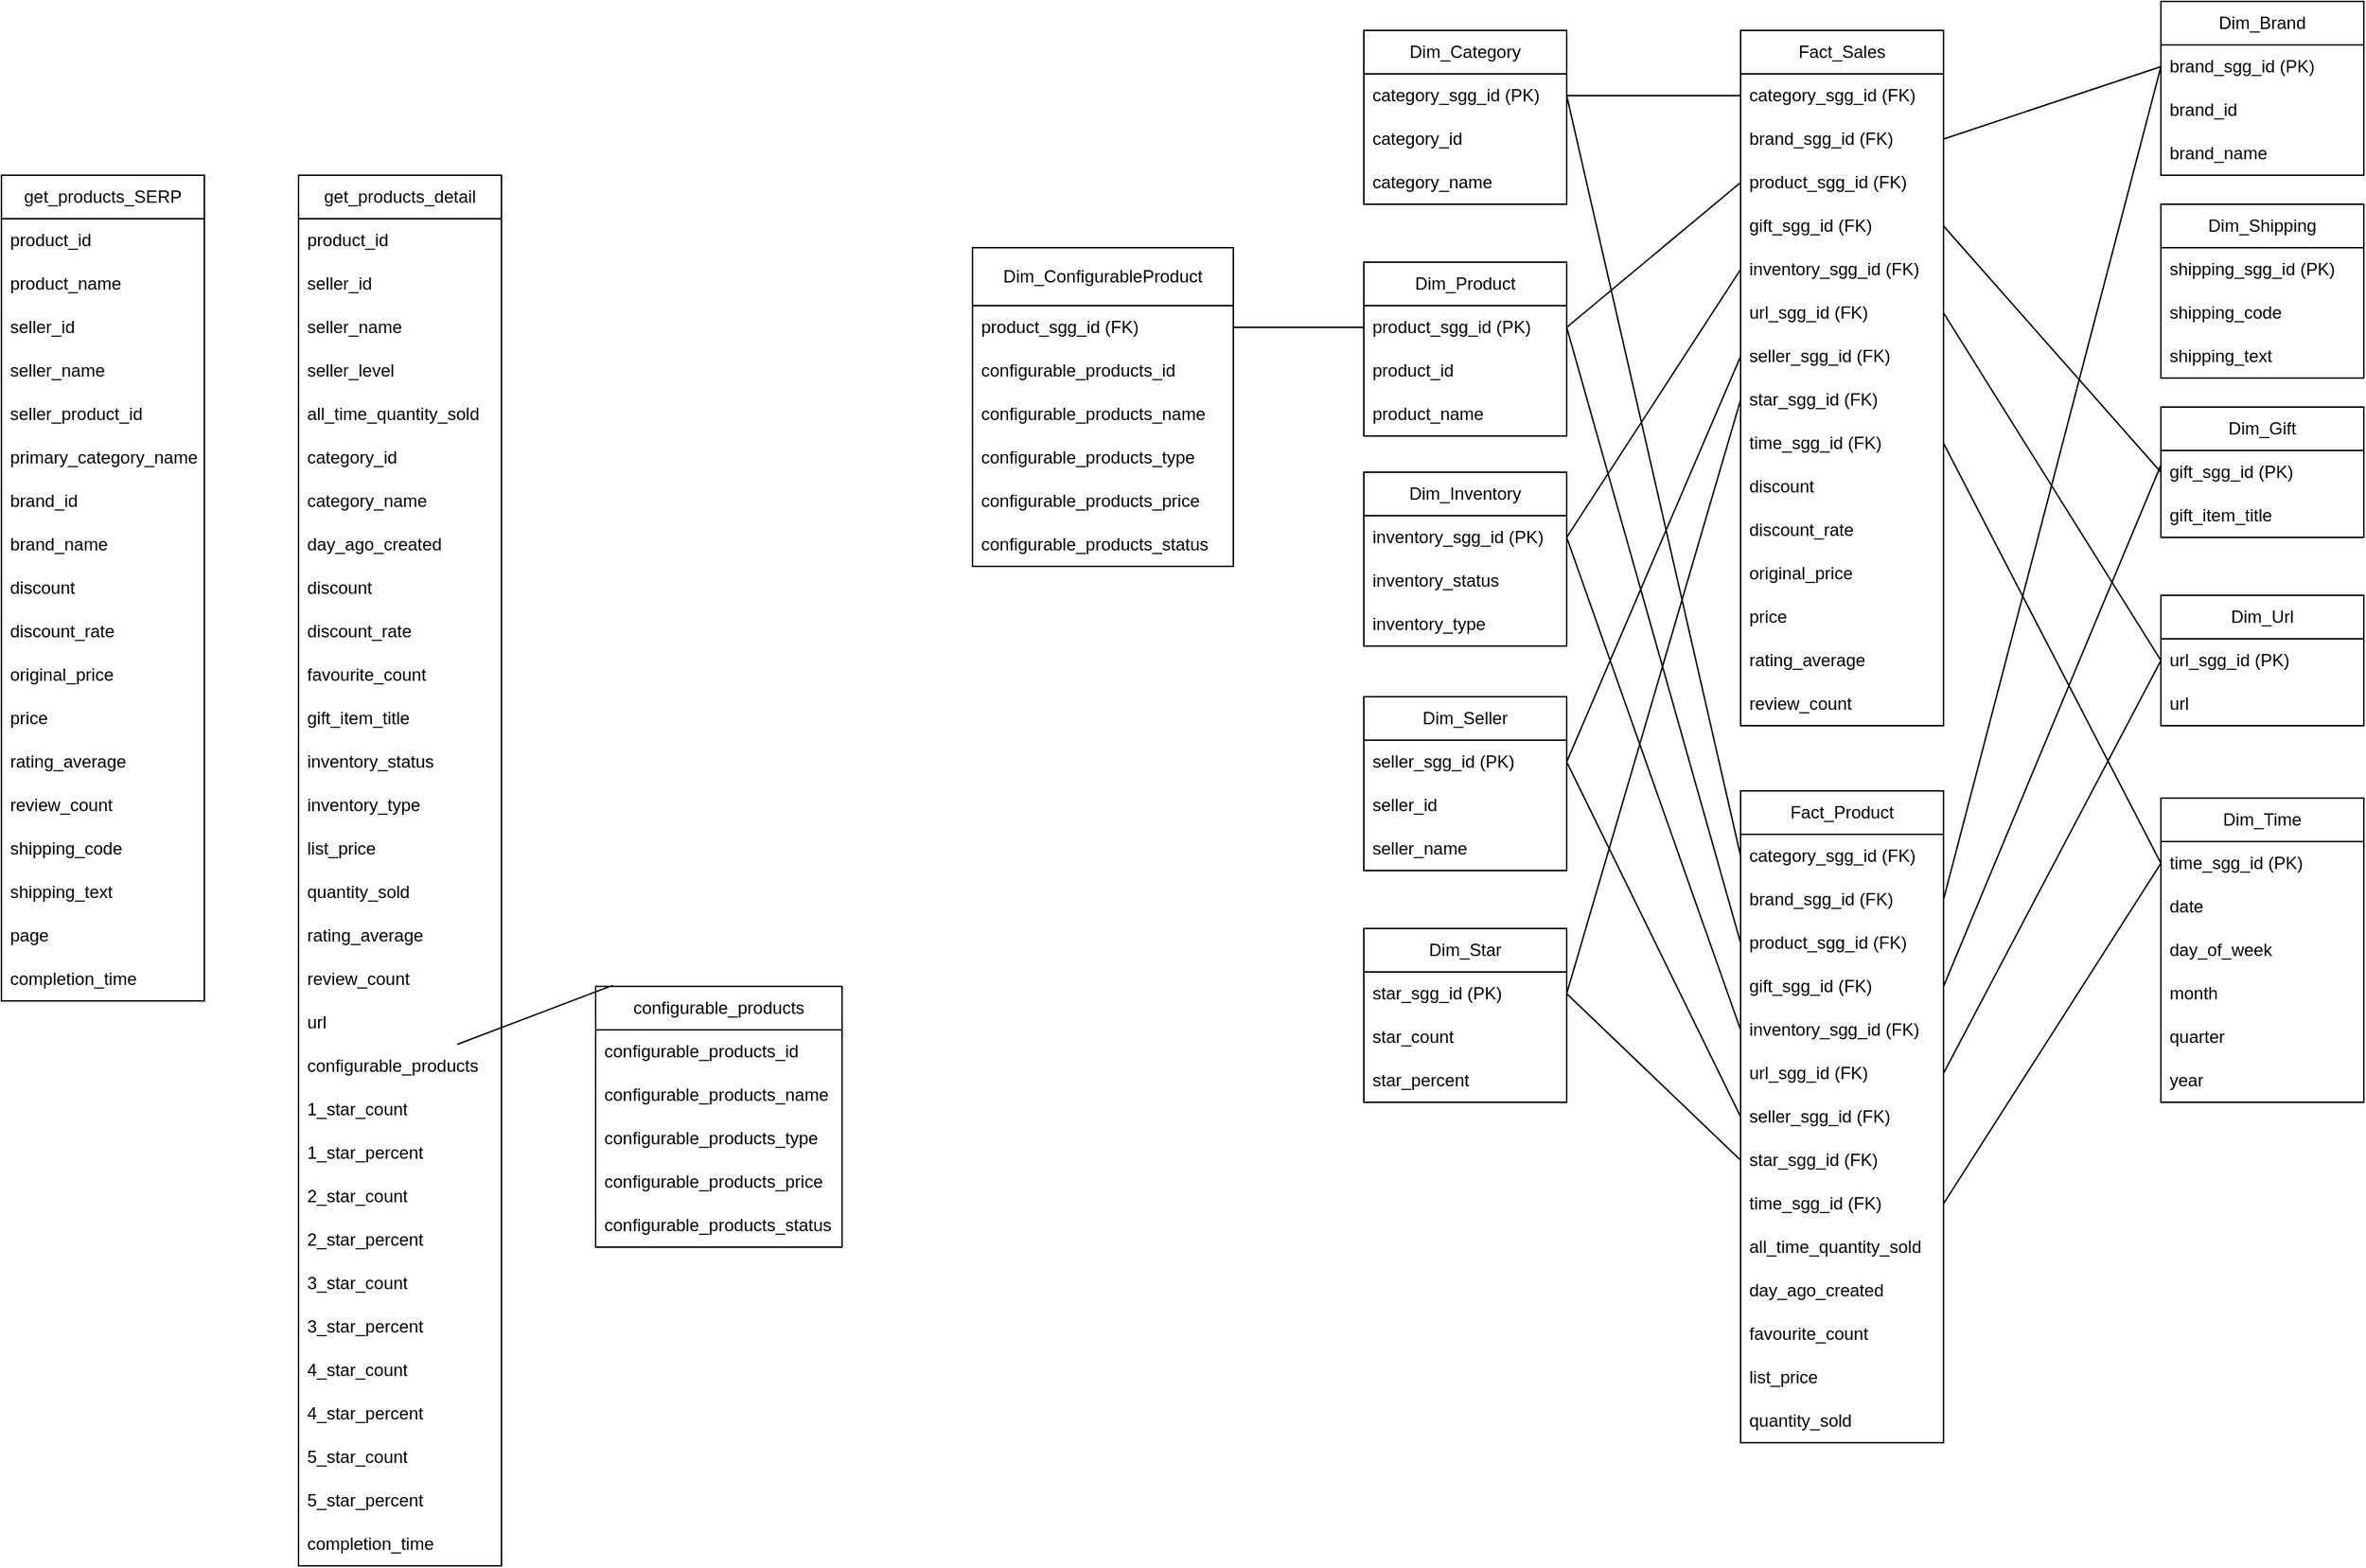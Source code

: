<mxfile version="22.1.11" type="device" pages="2">
  <diagram name="raw_data" id="HkRItMffDx-efbP6uTjz">
    <mxGraphModel dx="1227" dy="1858" grid="1" gridSize="10" guides="1" tooltips="1" connect="1" arrows="1" fold="1" page="1" pageScale="1" pageWidth="850" pageHeight="1100" math="0" shadow="0">
      <root>
        <mxCell id="0" />
        <mxCell id="1" parent="0" />
        <mxCell id="7CGeCK7Cq-09lTBTZW4k-2" value="Dim_Seller" style="swimlane;fontStyle=0;childLayout=stackLayout;horizontal=1;startSize=30;horizontalStack=0;resizeParent=1;resizeParentMax=0;resizeLast=0;collapsible=1;marginBottom=0;whiteSpace=wrap;html=1;" parent="1" vertex="1">
          <mxGeometry x="1020" y="420" width="140" height="120" as="geometry" />
        </mxCell>
        <mxCell id="7CGeCK7Cq-09lTBTZW4k-45" value="seller_sgg_id (PK)" style="text;strokeColor=none;fillColor=none;align=left;verticalAlign=middle;spacingLeft=4;spacingRight=4;overflow=hidden;points=[[0,0.5],[1,0.5]];portConstraint=eastwest;rotatable=0;whiteSpace=wrap;html=1;" parent="7CGeCK7Cq-09lTBTZW4k-2" vertex="1">
          <mxGeometry y="30" width="140" height="30" as="geometry" />
        </mxCell>
        <mxCell id="7CGeCK7Cq-09lTBTZW4k-43" value="seller_id" style="text;strokeColor=none;fillColor=none;align=left;verticalAlign=middle;spacingLeft=4;spacingRight=4;overflow=hidden;points=[[0,0.5],[1,0.5]];portConstraint=eastwest;rotatable=0;whiteSpace=wrap;html=1;" parent="7CGeCK7Cq-09lTBTZW4k-2" vertex="1">
          <mxGeometry y="60" width="140" height="30" as="geometry" />
        </mxCell>
        <mxCell id="7CGeCK7Cq-09lTBTZW4k-44" value="seller_name" style="text;strokeColor=none;fillColor=none;align=left;verticalAlign=middle;spacingLeft=4;spacingRight=4;overflow=hidden;points=[[0,0.5],[1,0.5]];portConstraint=eastwest;rotatable=0;whiteSpace=wrap;html=1;" parent="7CGeCK7Cq-09lTBTZW4k-2" vertex="1">
          <mxGeometry y="90" width="140" height="30" as="geometry" />
        </mxCell>
        <mxCell id="7CGeCK7Cq-09lTBTZW4k-6" value="Dim_Brand" style="swimlane;fontStyle=0;childLayout=stackLayout;horizontal=1;startSize=30;horizontalStack=0;resizeParent=1;resizeParentMax=0;resizeLast=0;collapsible=1;marginBottom=0;whiteSpace=wrap;html=1;" parent="1" vertex="1">
          <mxGeometry x="1570" y="-60" width="140" height="120" as="geometry" />
        </mxCell>
        <mxCell id="7CGeCK7Cq-09lTBTZW4k-48" value="brand_sgg_id (PK)" style="text;strokeColor=none;fillColor=none;align=left;verticalAlign=middle;spacingLeft=4;spacingRight=4;overflow=hidden;points=[[0,0.5],[1,0.5]];portConstraint=eastwest;rotatable=0;whiteSpace=wrap;html=1;" parent="7CGeCK7Cq-09lTBTZW4k-6" vertex="1">
          <mxGeometry y="30" width="140" height="30" as="geometry" />
        </mxCell>
        <mxCell id="7CGeCK7Cq-09lTBTZW4k-46" value="brand_id" style="text;strokeColor=none;fillColor=none;align=left;verticalAlign=middle;spacingLeft=4;spacingRight=4;overflow=hidden;points=[[0,0.5],[1,0.5]];portConstraint=eastwest;rotatable=0;whiteSpace=wrap;html=1;" parent="7CGeCK7Cq-09lTBTZW4k-6" vertex="1">
          <mxGeometry y="60" width="140" height="30" as="geometry" />
        </mxCell>
        <mxCell id="7CGeCK7Cq-09lTBTZW4k-47" value="brand_name" style="text;strokeColor=none;fillColor=none;align=left;verticalAlign=middle;spacingLeft=4;spacingRight=4;overflow=hidden;points=[[0,0.5],[1,0.5]];portConstraint=eastwest;rotatable=0;whiteSpace=wrap;html=1;" parent="7CGeCK7Cq-09lTBTZW4k-6" vertex="1">
          <mxGeometry y="90" width="140" height="30" as="geometry" />
        </mxCell>
        <mxCell id="7CGeCK7Cq-09lTBTZW4k-10" value="Dim_Product" style="swimlane;fontStyle=0;childLayout=stackLayout;horizontal=1;startSize=30;horizontalStack=0;resizeParent=1;resizeParentMax=0;resizeLast=0;collapsible=1;marginBottom=0;whiteSpace=wrap;html=1;" parent="1" vertex="1">
          <mxGeometry x="1020" y="120" width="140" height="120" as="geometry" />
        </mxCell>
        <mxCell id="7CGeCK7Cq-09lTBTZW4k-35" value="product_sgg_id (PK)" style="text;strokeColor=none;fillColor=none;align=left;verticalAlign=middle;spacingLeft=4;spacingRight=4;overflow=hidden;points=[[0,0.5],[1,0.5]];portConstraint=eastwest;rotatable=0;whiteSpace=wrap;html=1;" parent="7CGeCK7Cq-09lTBTZW4k-10" vertex="1">
          <mxGeometry y="30" width="140" height="30" as="geometry" />
        </mxCell>
        <mxCell id="7CGeCK7Cq-09lTBTZW4k-38" value="product_id" style="text;strokeColor=none;fillColor=none;align=left;verticalAlign=middle;spacingLeft=4;spacingRight=4;overflow=hidden;points=[[0,0.5],[1,0.5]];portConstraint=eastwest;rotatable=0;whiteSpace=wrap;html=1;" parent="7CGeCK7Cq-09lTBTZW4k-10" vertex="1">
          <mxGeometry y="60" width="140" height="30" as="geometry" />
        </mxCell>
        <mxCell id="7CGeCK7Cq-09lTBTZW4k-39" value="product_name" style="text;strokeColor=none;fillColor=none;align=left;verticalAlign=middle;spacingLeft=4;spacingRight=4;overflow=hidden;points=[[0,0.5],[1,0.5]];portConstraint=eastwest;rotatable=0;whiteSpace=wrap;html=1;" parent="7CGeCK7Cq-09lTBTZW4k-10" vertex="1">
          <mxGeometry y="90" width="140" height="30" as="geometry" />
        </mxCell>
        <mxCell id="7CGeCK7Cq-09lTBTZW4k-20" value="Dim_Category" style="swimlane;fontStyle=0;childLayout=stackLayout;horizontal=1;startSize=30;horizontalStack=0;resizeParent=1;resizeParentMax=0;resizeLast=0;collapsible=1;marginBottom=0;whiteSpace=wrap;html=1;" parent="1" vertex="1">
          <mxGeometry x="1020" y="-40" width="140" height="120" as="geometry" />
        </mxCell>
        <mxCell id="7CGeCK7Cq-09lTBTZW4k-40" value="category_sgg_id (PK)" style="text;strokeColor=none;fillColor=none;align=left;verticalAlign=middle;spacingLeft=4;spacingRight=4;overflow=hidden;points=[[0,0.5],[1,0.5]];portConstraint=eastwest;rotatable=0;whiteSpace=wrap;html=1;" parent="7CGeCK7Cq-09lTBTZW4k-20" vertex="1">
          <mxGeometry y="30" width="140" height="30" as="geometry" />
        </mxCell>
        <mxCell id="7CGeCK7Cq-09lTBTZW4k-41" value="category_id" style="text;strokeColor=none;fillColor=none;align=left;verticalAlign=middle;spacingLeft=4;spacingRight=4;overflow=hidden;points=[[0,0.5],[1,0.5]];portConstraint=eastwest;rotatable=0;whiteSpace=wrap;html=1;" parent="7CGeCK7Cq-09lTBTZW4k-20" vertex="1">
          <mxGeometry y="60" width="140" height="30" as="geometry" />
        </mxCell>
        <mxCell id="7CGeCK7Cq-09lTBTZW4k-42" value="category_name" style="text;strokeColor=none;fillColor=none;align=left;verticalAlign=middle;spacingLeft=4;spacingRight=4;overflow=hidden;points=[[0,0.5],[1,0.5]];portConstraint=eastwest;rotatable=0;whiteSpace=wrap;html=1;" parent="7CGeCK7Cq-09lTBTZW4k-20" vertex="1">
          <mxGeometry y="90" width="140" height="30" as="geometry" />
        </mxCell>
        <mxCell id="7CGeCK7Cq-09lTBTZW4k-24" value="Dim_Shipping" style="swimlane;fontStyle=0;childLayout=stackLayout;horizontal=1;startSize=30;horizontalStack=0;resizeParent=1;resizeParentMax=0;resizeLast=0;collapsible=1;marginBottom=0;whiteSpace=wrap;html=1;" parent="1" vertex="1">
          <mxGeometry x="1570" y="80" width="140" height="120" as="geometry" />
        </mxCell>
        <mxCell id="7CGeCK7Cq-09lTBTZW4k-51" value="shipping_sgg_id (PK)" style="text;strokeColor=none;fillColor=none;align=left;verticalAlign=middle;spacingLeft=4;spacingRight=4;overflow=hidden;points=[[0,0.5],[1,0.5]];portConstraint=eastwest;rotatable=0;whiteSpace=wrap;html=1;" parent="7CGeCK7Cq-09lTBTZW4k-24" vertex="1">
          <mxGeometry y="30" width="140" height="30" as="geometry" />
        </mxCell>
        <mxCell id="7CGeCK7Cq-09lTBTZW4k-49" value="shipping_code" style="text;strokeColor=none;fillColor=none;align=left;verticalAlign=middle;spacingLeft=4;spacingRight=4;overflow=hidden;points=[[0,0.5],[1,0.5]];portConstraint=eastwest;rotatable=0;whiteSpace=wrap;html=1;" parent="7CGeCK7Cq-09lTBTZW4k-24" vertex="1">
          <mxGeometry y="60" width="140" height="30" as="geometry" />
        </mxCell>
        <mxCell id="7CGeCK7Cq-09lTBTZW4k-50" value="shipping_text" style="text;strokeColor=none;fillColor=none;align=left;verticalAlign=middle;spacingLeft=4;spacingRight=4;overflow=hidden;points=[[0,0.5],[1,0.5]];portConstraint=eastwest;rotatable=0;whiteSpace=wrap;html=1;" parent="7CGeCK7Cq-09lTBTZW4k-24" vertex="1">
          <mxGeometry y="90" width="140" height="30" as="geometry" />
        </mxCell>
        <mxCell id="7CGeCK7Cq-09lTBTZW4k-28" value="Dim_ConfigurableProduct" style="swimlane;fontStyle=0;childLayout=stackLayout;horizontal=1;startSize=40;horizontalStack=0;resizeParent=1;resizeParentMax=0;resizeLast=0;collapsible=1;marginBottom=0;whiteSpace=wrap;html=1;" parent="1" vertex="1">
          <mxGeometry x="750" y="110" width="180" height="220" as="geometry" />
        </mxCell>
        <mxCell id="7CGeCK7Cq-09lTBTZW4k-52" value="product_sgg_id (FK)" style="text;strokeColor=none;fillColor=none;align=left;verticalAlign=middle;spacingLeft=4;spacingRight=4;overflow=hidden;points=[[0,0.5],[1,0.5]];portConstraint=eastwest;rotatable=0;whiteSpace=wrap;html=1;" parent="7CGeCK7Cq-09lTBTZW4k-28" vertex="1">
          <mxGeometry y="40" width="180" height="30" as="geometry" />
        </mxCell>
        <mxCell id="7CGeCK7Cq-09lTBTZW4k-53" value="configurable_products_id" style="text;strokeColor=none;fillColor=none;align=left;verticalAlign=middle;spacingLeft=4;spacingRight=4;overflow=hidden;points=[[0,0.5],[1,0.5]];portConstraint=eastwest;rotatable=0;whiteSpace=wrap;html=1;" parent="7CGeCK7Cq-09lTBTZW4k-28" vertex="1">
          <mxGeometry y="70" width="180" height="30" as="geometry" />
        </mxCell>
        <mxCell id="7CGeCK7Cq-09lTBTZW4k-54" value="configurable_products_name" style="text;strokeColor=none;fillColor=none;align=left;verticalAlign=middle;spacingLeft=4;spacingRight=4;overflow=hidden;points=[[0,0.5],[1,0.5]];portConstraint=eastwest;rotatable=0;whiteSpace=wrap;html=1;" parent="7CGeCK7Cq-09lTBTZW4k-28" vertex="1">
          <mxGeometry y="100" width="180" height="30" as="geometry" />
        </mxCell>
        <mxCell id="7CGeCK7Cq-09lTBTZW4k-55" value="configurable_products_type" style="text;strokeColor=none;fillColor=none;align=left;verticalAlign=middle;spacingLeft=4;spacingRight=4;overflow=hidden;points=[[0,0.5],[1,0.5]];portConstraint=eastwest;rotatable=0;whiteSpace=wrap;html=1;" parent="7CGeCK7Cq-09lTBTZW4k-28" vertex="1">
          <mxGeometry y="130" width="180" height="30" as="geometry" />
        </mxCell>
        <mxCell id="7CGeCK7Cq-09lTBTZW4k-56" value="configurable_products_price" style="text;strokeColor=none;fillColor=none;align=left;verticalAlign=middle;spacingLeft=4;spacingRight=4;overflow=hidden;points=[[0,0.5],[1,0.5]];portConstraint=eastwest;rotatable=0;whiteSpace=wrap;html=1;" parent="7CGeCK7Cq-09lTBTZW4k-28" vertex="1">
          <mxGeometry y="160" width="180" height="30" as="geometry" />
        </mxCell>
        <mxCell id="7CGeCK7Cq-09lTBTZW4k-57" value="configurable_products_status" style="text;strokeColor=none;fillColor=none;align=left;verticalAlign=middle;spacingLeft=4;spacingRight=4;overflow=hidden;points=[[0,0.5],[1,0.5]];portConstraint=eastwest;rotatable=0;whiteSpace=wrap;html=1;" parent="7CGeCK7Cq-09lTBTZW4k-28" vertex="1">
          <mxGeometry y="190" width="180" height="30" as="geometry" />
        </mxCell>
        <mxCell id="7CGeCK7Cq-09lTBTZW4k-32" value="Fact_Sales" style="swimlane;fontStyle=0;childLayout=stackLayout;horizontal=1;startSize=30;horizontalStack=0;resizeParent=1;resizeParentMax=0;resizeLast=0;collapsible=1;marginBottom=0;whiteSpace=wrap;html=1;" parent="1" vertex="1">
          <mxGeometry x="1280" y="-40" width="140" height="480" as="geometry" />
        </mxCell>
        <mxCell id="7CGeCK7Cq-09lTBTZW4k-74" value="category_sgg_id (FK)" style="text;strokeColor=none;fillColor=none;align=left;verticalAlign=middle;spacingLeft=4;spacingRight=4;overflow=hidden;points=[[0,0.5],[1,0.5]];portConstraint=eastwest;rotatable=0;whiteSpace=wrap;html=1;" parent="7CGeCK7Cq-09lTBTZW4k-32" vertex="1">
          <mxGeometry y="30" width="140" height="30" as="geometry" />
        </mxCell>
        <mxCell id="7CGeCK7Cq-09lTBTZW4k-70" value="brand_sgg_id (FK)" style="text;strokeColor=none;fillColor=none;align=left;verticalAlign=middle;spacingLeft=4;spacingRight=4;overflow=hidden;points=[[0,0.5],[1,0.5]];portConstraint=eastwest;rotatable=0;whiteSpace=wrap;html=1;" parent="7CGeCK7Cq-09lTBTZW4k-32" vertex="1">
          <mxGeometry y="60" width="140" height="30" as="geometry" />
        </mxCell>
        <mxCell id="7CGeCK7Cq-09lTBTZW4k-69" value="product_sgg_id (FK)" style="text;strokeColor=none;fillColor=none;align=left;verticalAlign=middle;spacingLeft=4;spacingRight=4;overflow=hidden;points=[[0,0.5],[1,0.5]];portConstraint=eastwest;rotatable=0;whiteSpace=wrap;html=1;" parent="7CGeCK7Cq-09lTBTZW4k-32" vertex="1">
          <mxGeometry y="90" width="140" height="30" as="geometry" />
        </mxCell>
        <mxCell id="7CGeCK7Cq-09lTBTZW4k-112" value="gift_sgg_id (FK)" style="text;strokeColor=none;fillColor=none;align=left;verticalAlign=middle;spacingLeft=4;spacingRight=4;overflow=hidden;points=[[0,0.5],[1,0.5]];portConstraint=eastwest;rotatable=0;whiteSpace=wrap;html=1;" parent="7CGeCK7Cq-09lTBTZW4k-32" vertex="1">
          <mxGeometry y="120" width="140" height="30" as="geometry" />
        </mxCell>
        <mxCell id="7CGeCK7Cq-09lTBTZW4k-120" value="inventory_sgg_id (FK)" style="text;strokeColor=none;fillColor=none;align=left;verticalAlign=middle;spacingLeft=4;spacingRight=4;overflow=hidden;points=[[0,0.5],[1,0.5]];portConstraint=eastwest;rotatable=0;whiteSpace=wrap;html=1;" parent="7CGeCK7Cq-09lTBTZW4k-32" vertex="1">
          <mxGeometry y="150" width="140" height="30" as="geometry" />
        </mxCell>
        <mxCell id="7CGeCK7Cq-09lTBTZW4k-83" value="url_sgg_id (FK)" style="text;strokeColor=none;fillColor=none;align=left;verticalAlign=middle;spacingLeft=4;spacingRight=4;overflow=hidden;points=[[0,0.5],[1,0.5]];portConstraint=eastwest;rotatable=0;whiteSpace=wrap;html=1;" parent="7CGeCK7Cq-09lTBTZW4k-32" vertex="1">
          <mxGeometry y="180" width="140" height="30" as="geometry" />
        </mxCell>
        <mxCell id="7CGeCK7Cq-09lTBTZW4k-71" value="seller_sgg_id (FK)" style="text;strokeColor=none;fillColor=none;align=left;verticalAlign=middle;spacingLeft=4;spacingRight=4;overflow=hidden;points=[[0,0.5],[1,0.5]];portConstraint=eastwest;rotatable=0;whiteSpace=wrap;html=1;" parent="7CGeCK7Cq-09lTBTZW4k-32" vertex="1">
          <mxGeometry y="210" width="140" height="30" as="geometry" />
        </mxCell>
        <mxCell id="7CGeCK7Cq-09lTBTZW4k-132" value="star_sgg_id (FK)" style="text;strokeColor=none;fillColor=none;align=left;verticalAlign=middle;spacingLeft=4;spacingRight=4;overflow=hidden;points=[[0,0.5],[1,0.5]];portConstraint=eastwest;rotatable=0;whiteSpace=wrap;html=1;" parent="7CGeCK7Cq-09lTBTZW4k-32" vertex="1">
          <mxGeometry y="240" width="140" height="30" as="geometry" />
        </mxCell>
        <mxCell id="7CGeCK7Cq-09lTBTZW4k-72" value="time_sgg_id (FK)" style="text;strokeColor=none;fillColor=none;align=left;verticalAlign=middle;spacingLeft=4;spacingRight=4;overflow=hidden;points=[[0,0.5],[1,0.5]];portConstraint=eastwest;rotatable=0;whiteSpace=wrap;html=1;" parent="7CGeCK7Cq-09lTBTZW4k-32" vertex="1">
          <mxGeometry y="270" width="140" height="30" as="geometry" />
        </mxCell>
        <mxCell id="7CGeCK7Cq-09lTBTZW4k-75" value="discount" style="text;strokeColor=none;fillColor=none;align=left;verticalAlign=middle;spacingLeft=4;spacingRight=4;overflow=hidden;points=[[0,0.5],[1,0.5]];portConstraint=eastwest;rotatable=0;whiteSpace=wrap;html=1;" parent="7CGeCK7Cq-09lTBTZW4k-32" vertex="1">
          <mxGeometry y="300" width="140" height="30" as="geometry" />
        </mxCell>
        <mxCell id="7CGeCK7Cq-09lTBTZW4k-76" value="discount_rate" style="text;strokeColor=none;fillColor=none;align=left;verticalAlign=middle;spacingLeft=4;spacingRight=4;overflow=hidden;points=[[0,0.5],[1,0.5]];portConstraint=eastwest;rotatable=0;whiteSpace=wrap;html=1;" parent="7CGeCK7Cq-09lTBTZW4k-32" vertex="1">
          <mxGeometry y="330" width="140" height="30" as="geometry" />
        </mxCell>
        <mxCell id="7CGeCK7Cq-09lTBTZW4k-77" value="original_price" style="text;strokeColor=none;fillColor=none;align=left;verticalAlign=middle;spacingLeft=4;spacingRight=4;overflow=hidden;points=[[0,0.5],[1,0.5]];portConstraint=eastwest;rotatable=0;whiteSpace=wrap;html=1;" parent="7CGeCK7Cq-09lTBTZW4k-32" vertex="1">
          <mxGeometry y="360" width="140" height="30" as="geometry" />
        </mxCell>
        <mxCell id="7CGeCK7Cq-09lTBTZW4k-78" value="price" style="text;strokeColor=none;fillColor=none;align=left;verticalAlign=middle;spacingLeft=4;spacingRight=4;overflow=hidden;points=[[0,0.5],[1,0.5]];portConstraint=eastwest;rotatable=0;whiteSpace=wrap;html=1;" parent="7CGeCK7Cq-09lTBTZW4k-32" vertex="1">
          <mxGeometry y="390" width="140" height="30" as="geometry" />
        </mxCell>
        <mxCell id="7CGeCK7Cq-09lTBTZW4k-84" value="rating_average" style="text;strokeColor=none;fillColor=none;align=left;verticalAlign=middle;spacingLeft=4;spacingRight=4;overflow=hidden;points=[[0,0.5],[1,0.5]];portConstraint=eastwest;rotatable=0;whiteSpace=wrap;html=1;" parent="7CGeCK7Cq-09lTBTZW4k-32" vertex="1">
          <mxGeometry y="420" width="140" height="30" as="geometry" />
        </mxCell>
        <mxCell id="7CGeCK7Cq-09lTBTZW4k-85" value="review_count" style="text;strokeColor=none;fillColor=none;align=left;verticalAlign=middle;spacingLeft=4;spacingRight=4;overflow=hidden;points=[[0,0.5],[1,0.5]];portConstraint=eastwest;rotatable=0;whiteSpace=wrap;html=1;" parent="7CGeCK7Cq-09lTBTZW4k-32" vertex="1">
          <mxGeometry y="450" width="140" height="30" as="geometry" />
        </mxCell>
        <mxCell id="7CGeCK7Cq-09lTBTZW4k-33" value="Fact_Product" style="swimlane;fontStyle=0;childLayout=stackLayout;horizontal=1;startSize=30;horizontalStack=0;resizeParent=1;resizeParentMax=0;resizeLast=0;collapsible=1;marginBottom=0;whiteSpace=wrap;html=1;" parent="1" vertex="1">
          <mxGeometry x="1280" y="485" width="140" height="450" as="geometry" />
        </mxCell>
        <mxCell id="7CGeCK7Cq-09lTBTZW4k-93" value="category_sgg_id (FK)" style="text;strokeColor=none;fillColor=none;align=left;verticalAlign=middle;spacingLeft=4;spacingRight=4;overflow=hidden;points=[[0,0.5],[1,0.5]];portConstraint=eastwest;rotatable=0;whiteSpace=wrap;html=1;" parent="7CGeCK7Cq-09lTBTZW4k-33" vertex="1">
          <mxGeometry y="30" width="140" height="30" as="geometry" />
        </mxCell>
        <mxCell id="7CGeCK7Cq-09lTBTZW4k-94" value="brand_sgg_id (FK)" style="text;strokeColor=none;fillColor=none;align=left;verticalAlign=middle;spacingLeft=4;spacingRight=4;overflow=hidden;points=[[0,0.5],[1,0.5]];portConstraint=eastwest;rotatable=0;whiteSpace=wrap;html=1;" parent="7CGeCK7Cq-09lTBTZW4k-33" vertex="1">
          <mxGeometry y="60" width="140" height="30" as="geometry" />
        </mxCell>
        <mxCell id="7CGeCK7Cq-09lTBTZW4k-95" value="product_sgg_id (FK)" style="text;strokeColor=none;fillColor=none;align=left;verticalAlign=middle;spacingLeft=4;spacingRight=4;overflow=hidden;points=[[0,0.5],[1,0.5]];portConstraint=eastwest;rotatable=0;whiteSpace=wrap;html=1;" parent="7CGeCK7Cq-09lTBTZW4k-33" vertex="1">
          <mxGeometry y="90" width="140" height="30" as="geometry" />
        </mxCell>
        <mxCell id="7CGeCK7Cq-09lTBTZW4k-111" value="gift_sgg_id (FK)" style="text;strokeColor=none;fillColor=none;align=left;verticalAlign=middle;spacingLeft=4;spacingRight=4;overflow=hidden;points=[[0,0.5],[1,0.5]];portConstraint=eastwest;rotatable=0;whiteSpace=wrap;html=1;" parent="7CGeCK7Cq-09lTBTZW4k-33" vertex="1">
          <mxGeometry y="120" width="140" height="30" as="geometry" />
        </mxCell>
        <mxCell id="7CGeCK7Cq-09lTBTZW4k-121" value="inventory_sgg_id (FK)" style="text;strokeColor=none;fillColor=none;align=left;verticalAlign=middle;spacingLeft=4;spacingRight=4;overflow=hidden;points=[[0,0.5],[1,0.5]];portConstraint=eastwest;rotatable=0;whiteSpace=wrap;html=1;" parent="7CGeCK7Cq-09lTBTZW4k-33" vertex="1">
          <mxGeometry y="150" width="140" height="30" as="geometry" />
        </mxCell>
        <mxCell id="7CGeCK7Cq-09lTBTZW4k-96" value="url_sgg_id (FK)" style="text;strokeColor=none;fillColor=none;align=left;verticalAlign=middle;spacingLeft=4;spacingRight=4;overflow=hidden;points=[[0,0.5],[1,0.5]];portConstraint=eastwest;rotatable=0;whiteSpace=wrap;html=1;" parent="7CGeCK7Cq-09lTBTZW4k-33" vertex="1">
          <mxGeometry y="180" width="140" height="30" as="geometry" />
        </mxCell>
        <mxCell id="7CGeCK7Cq-09lTBTZW4k-97" value="seller_sgg_id (FK)" style="text;strokeColor=none;fillColor=none;align=left;verticalAlign=middle;spacingLeft=4;spacingRight=4;overflow=hidden;points=[[0,0.5],[1,0.5]];portConstraint=eastwest;rotatable=0;whiteSpace=wrap;html=1;" parent="7CGeCK7Cq-09lTBTZW4k-33" vertex="1">
          <mxGeometry y="210" width="140" height="30" as="geometry" />
        </mxCell>
        <mxCell id="7CGeCK7Cq-09lTBTZW4k-131" value="star_sgg_id (FK)" style="text;strokeColor=none;fillColor=none;align=left;verticalAlign=middle;spacingLeft=4;spacingRight=4;overflow=hidden;points=[[0,0.5],[1,0.5]];portConstraint=eastwest;rotatable=0;whiteSpace=wrap;html=1;" parent="7CGeCK7Cq-09lTBTZW4k-33" vertex="1">
          <mxGeometry y="240" width="140" height="30" as="geometry" />
        </mxCell>
        <mxCell id="7CGeCK7Cq-09lTBTZW4k-98" value="time_sgg_id (FK)" style="text;strokeColor=none;fillColor=none;align=left;verticalAlign=middle;spacingLeft=4;spacingRight=4;overflow=hidden;points=[[0,0.5],[1,0.5]];portConstraint=eastwest;rotatable=0;whiteSpace=wrap;html=1;" parent="7CGeCK7Cq-09lTBTZW4k-33" vertex="1">
          <mxGeometry y="270" width="140" height="30" as="geometry" />
        </mxCell>
        <mxCell id="7CGeCK7Cq-09lTBTZW4k-99" value="all_time_quantity_sold" style="text;strokeColor=none;fillColor=none;align=left;verticalAlign=middle;spacingLeft=4;spacingRight=4;overflow=hidden;points=[[0,0.5],[1,0.5]];portConstraint=eastwest;rotatable=0;whiteSpace=wrap;html=1;" parent="7CGeCK7Cq-09lTBTZW4k-33" vertex="1">
          <mxGeometry y="300" width="140" height="30" as="geometry" />
        </mxCell>
        <mxCell id="7CGeCK7Cq-09lTBTZW4k-100" value="day_ago_created" style="text;strokeColor=none;fillColor=none;align=left;verticalAlign=middle;spacingLeft=4;spacingRight=4;overflow=hidden;points=[[0,0.5],[1,0.5]];portConstraint=eastwest;rotatable=0;whiteSpace=wrap;html=1;" parent="7CGeCK7Cq-09lTBTZW4k-33" vertex="1">
          <mxGeometry y="330" width="140" height="30" as="geometry" />
        </mxCell>
        <mxCell id="7CGeCK7Cq-09lTBTZW4k-101" value="favourite_count" style="text;strokeColor=none;fillColor=none;align=left;verticalAlign=middle;spacingLeft=4;spacingRight=4;overflow=hidden;points=[[0,0.5],[1,0.5]];portConstraint=eastwest;rotatable=0;whiteSpace=wrap;html=1;" parent="7CGeCK7Cq-09lTBTZW4k-33" vertex="1">
          <mxGeometry y="360" width="140" height="30" as="geometry" />
        </mxCell>
        <mxCell id="7CGeCK7Cq-09lTBTZW4k-123" value="list_price" style="text;strokeColor=none;fillColor=none;align=left;verticalAlign=middle;spacingLeft=4;spacingRight=4;overflow=hidden;points=[[0,0.5],[1,0.5]];portConstraint=eastwest;rotatable=0;whiteSpace=wrap;html=1;" parent="7CGeCK7Cq-09lTBTZW4k-33" vertex="1">
          <mxGeometry y="390" width="140" height="30" as="geometry" />
        </mxCell>
        <mxCell id="7CGeCK7Cq-09lTBTZW4k-130" value="quantity_sold" style="text;strokeColor=none;fillColor=none;align=left;verticalAlign=middle;spacingLeft=4;spacingRight=4;overflow=hidden;points=[[0,0.5],[1,0.5]];portConstraint=eastwest;rotatable=0;whiteSpace=wrap;html=1;" parent="7CGeCK7Cq-09lTBTZW4k-33" vertex="1">
          <mxGeometry y="420" width="140" height="30" as="geometry" />
        </mxCell>
        <mxCell id="7CGeCK7Cq-09lTBTZW4k-34" value="Dim_Time" style="swimlane;fontStyle=0;childLayout=stackLayout;horizontal=1;startSize=30;horizontalStack=0;resizeParent=1;resizeParentMax=0;resizeLast=0;collapsible=1;marginBottom=0;whiteSpace=wrap;html=1;" parent="1" vertex="1">
          <mxGeometry x="1570" y="490" width="140" height="210" as="geometry" />
        </mxCell>
        <mxCell id="7CGeCK7Cq-09lTBTZW4k-62" value="time_sgg_id (PK)" style="text;strokeColor=none;fillColor=none;align=left;verticalAlign=middle;spacingLeft=4;spacingRight=4;overflow=hidden;points=[[0,0.5],[1,0.5]];portConstraint=eastwest;rotatable=0;whiteSpace=wrap;html=1;" parent="7CGeCK7Cq-09lTBTZW4k-34" vertex="1">
          <mxGeometry y="30" width="140" height="30" as="geometry" />
        </mxCell>
        <mxCell id="7CGeCK7Cq-09lTBTZW4k-63" value="date" style="text;strokeColor=none;fillColor=none;align=left;verticalAlign=middle;spacingLeft=4;spacingRight=4;overflow=hidden;points=[[0,0.5],[1,0.5]];portConstraint=eastwest;rotatable=0;whiteSpace=wrap;html=1;" parent="7CGeCK7Cq-09lTBTZW4k-34" vertex="1">
          <mxGeometry y="60" width="140" height="30" as="geometry" />
        </mxCell>
        <mxCell id="7CGeCK7Cq-09lTBTZW4k-64" value="day_of_week" style="text;strokeColor=none;fillColor=none;align=left;verticalAlign=middle;spacingLeft=4;spacingRight=4;overflow=hidden;points=[[0,0.5],[1,0.5]];portConstraint=eastwest;rotatable=0;whiteSpace=wrap;html=1;" parent="7CGeCK7Cq-09lTBTZW4k-34" vertex="1">
          <mxGeometry y="90" width="140" height="30" as="geometry" />
        </mxCell>
        <mxCell id="7CGeCK7Cq-09lTBTZW4k-65" value="month" style="text;strokeColor=none;fillColor=none;align=left;verticalAlign=middle;spacingLeft=4;spacingRight=4;overflow=hidden;points=[[0,0.5],[1,0.5]];portConstraint=eastwest;rotatable=0;whiteSpace=wrap;html=1;" parent="7CGeCK7Cq-09lTBTZW4k-34" vertex="1">
          <mxGeometry y="120" width="140" height="30" as="geometry" />
        </mxCell>
        <mxCell id="7CGeCK7Cq-09lTBTZW4k-66" value="quarter" style="text;strokeColor=none;fillColor=none;align=left;verticalAlign=middle;spacingLeft=4;spacingRight=4;overflow=hidden;points=[[0,0.5],[1,0.5]];portConstraint=eastwest;rotatable=0;whiteSpace=wrap;html=1;" parent="7CGeCK7Cq-09lTBTZW4k-34" vertex="1">
          <mxGeometry y="150" width="140" height="30" as="geometry" />
        </mxCell>
        <mxCell id="7CGeCK7Cq-09lTBTZW4k-67" value="year" style="text;strokeColor=none;fillColor=none;align=left;verticalAlign=middle;spacingLeft=4;spacingRight=4;overflow=hidden;points=[[0,0.5],[1,0.5]];portConstraint=eastwest;rotatable=0;whiteSpace=wrap;html=1;" parent="7CGeCK7Cq-09lTBTZW4k-34" vertex="1">
          <mxGeometry y="180" width="140" height="30" as="geometry" />
        </mxCell>
        <mxCell id="7CGeCK7Cq-09lTBTZW4k-58" value="" style="endArrow=none;html=1;rounded=0;entryX=0;entryY=0.5;entryDx=0;entryDy=0;exitX=1;exitY=0.5;exitDx=0;exitDy=0;" parent="1" source="7CGeCK7Cq-09lTBTZW4k-52" target="7CGeCK7Cq-09lTBTZW4k-35" edge="1">
          <mxGeometry width="50" height="50" relative="1" as="geometry">
            <mxPoint x="1170" y="200" as="sourcePoint" />
            <mxPoint x="1220" y="150" as="targetPoint" />
          </mxGeometry>
        </mxCell>
        <mxCell id="7CGeCK7Cq-09lTBTZW4k-79" value="Dim_Url" style="swimlane;fontStyle=0;childLayout=stackLayout;horizontal=1;startSize=30;horizontalStack=0;resizeParent=1;resizeParentMax=0;resizeLast=0;collapsible=1;marginBottom=0;whiteSpace=wrap;html=1;" parent="1" vertex="1">
          <mxGeometry x="1570" y="350" width="140" height="90" as="geometry" />
        </mxCell>
        <mxCell id="7CGeCK7Cq-09lTBTZW4k-80" value="url_sgg_id (PK)" style="text;strokeColor=none;fillColor=none;align=left;verticalAlign=middle;spacingLeft=4;spacingRight=4;overflow=hidden;points=[[0,0.5],[1,0.5]];portConstraint=eastwest;rotatable=0;whiteSpace=wrap;html=1;" parent="7CGeCK7Cq-09lTBTZW4k-79" vertex="1">
          <mxGeometry y="30" width="140" height="30" as="geometry" />
        </mxCell>
        <mxCell id="7CGeCK7Cq-09lTBTZW4k-81" value="url" style="text;strokeColor=none;fillColor=none;align=left;verticalAlign=middle;spacingLeft=4;spacingRight=4;overflow=hidden;points=[[0,0.5],[1,0.5]];portConstraint=eastwest;rotatable=0;whiteSpace=wrap;html=1;" parent="7CGeCK7Cq-09lTBTZW4k-79" vertex="1">
          <mxGeometry y="60" width="140" height="30" as="geometry" />
        </mxCell>
        <mxCell id="7CGeCK7Cq-09lTBTZW4k-86" value="" style="endArrow=none;html=1;rounded=0;entryX=0;entryY=0.5;entryDx=0;entryDy=0;exitX=1;exitY=0.5;exitDx=0;exitDy=0;" parent="1" source="7CGeCK7Cq-09lTBTZW4k-40" target="7CGeCK7Cq-09lTBTZW4k-74" edge="1">
          <mxGeometry width="50" height="50" relative="1" as="geometry">
            <mxPoint x="940" y="175" as="sourcePoint" />
            <mxPoint x="1030" y="175" as="targetPoint" />
          </mxGeometry>
        </mxCell>
        <mxCell id="7CGeCK7Cq-09lTBTZW4k-87" value="" style="endArrow=none;html=1;rounded=0;entryX=0;entryY=0.5;entryDx=0;entryDy=0;exitX=1;exitY=0.5;exitDx=0;exitDy=0;" parent="1" source="7CGeCK7Cq-09lTBTZW4k-70" target="7CGeCK7Cq-09lTBTZW4k-48" edge="1">
          <mxGeometry width="50" height="50" relative="1" as="geometry">
            <mxPoint x="1170" y="335" as="sourcePoint" />
            <mxPoint x="1300" y="155" as="targetPoint" />
          </mxGeometry>
        </mxCell>
        <mxCell id="7CGeCK7Cq-09lTBTZW4k-88" value="" style="endArrow=none;html=1;rounded=0;entryX=0;entryY=0.5;entryDx=0;entryDy=0;exitX=1;exitY=0.5;exitDx=0;exitDy=0;" parent="1" source="7CGeCK7Cq-09lTBTZW4k-35" target="7CGeCK7Cq-09lTBTZW4k-69" edge="1">
          <mxGeometry width="50" height="50" relative="1" as="geometry">
            <mxPoint x="1170" y="335" as="sourcePoint" />
            <mxPoint x="1300" y="155" as="targetPoint" />
          </mxGeometry>
        </mxCell>
        <mxCell id="7CGeCK7Cq-09lTBTZW4k-89" value="" style="endArrow=none;html=1;rounded=0;entryX=0;entryY=0.5;entryDx=0;entryDy=0;exitX=1;exitY=0.5;exitDx=0;exitDy=0;" parent="1" source="7CGeCK7Cq-09lTBTZW4k-83" target="7CGeCK7Cq-09lTBTZW4k-80" edge="1">
          <mxGeometry width="50" height="50" relative="1" as="geometry">
            <mxPoint x="1170" y="175" as="sourcePoint" />
            <mxPoint x="1300" y="215" as="targetPoint" />
          </mxGeometry>
        </mxCell>
        <mxCell id="7CGeCK7Cq-09lTBTZW4k-90" value="" style="endArrow=none;html=1;rounded=0;entryX=0;entryY=0.5;entryDx=0;entryDy=0;exitX=1;exitY=0.5;exitDx=0;exitDy=0;" parent="1" source="7CGeCK7Cq-09lTBTZW4k-45" target="7CGeCK7Cq-09lTBTZW4k-71" edge="1">
          <mxGeometry width="50" height="50" relative="1" as="geometry">
            <mxPoint x="1170" y="175" as="sourcePoint" />
            <mxPoint x="1300" y="215" as="targetPoint" />
          </mxGeometry>
        </mxCell>
        <mxCell id="7CGeCK7Cq-09lTBTZW4k-92" value="" style="endArrow=none;html=1;rounded=0;entryX=0;entryY=0.5;entryDx=0;entryDy=0;exitX=1;exitY=0.5;exitDx=0;exitDy=0;" parent="1" source="7CGeCK7Cq-09lTBTZW4k-72" target="7CGeCK7Cq-09lTBTZW4k-62" edge="1">
          <mxGeometry width="50" height="50" relative="1" as="geometry">
            <mxPoint x="1160" y="15" as="sourcePoint" />
            <mxPoint x="1300" y="275" as="targetPoint" />
          </mxGeometry>
        </mxCell>
        <mxCell id="7CGeCK7Cq-09lTBTZW4k-103" value="Dim_Gift" style="swimlane;fontStyle=0;childLayout=stackLayout;horizontal=1;startSize=30;horizontalStack=0;resizeParent=1;resizeParentMax=0;resizeLast=0;collapsible=1;marginBottom=0;whiteSpace=wrap;html=1;" parent="1" vertex="1">
          <mxGeometry x="1570" y="220" width="140" height="90" as="geometry" />
        </mxCell>
        <mxCell id="7CGeCK7Cq-09lTBTZW4k-110" value="gift_sgg_id (PK)" style="text;strokeColor=none;fillColor=none;align=left;verticalAlign=middle;spacingLeft=4;spacingRight=4;overflow=hidden;points=[[0,0.5],[1,0.5]];portConstraint=eastwest;rotatable=0;whiteSpace=wrap;html=1;" parent="7CGeCK7Cq-09lTBTZW4k-103" vertex="1">
          <mxGeometry y="30" width="140" height="30" as="geometry" />
        </mxCell>
        <mxCell id="7CGeCK7Cq-09lTBTZW4k-102" value="gift_item_title" style="text;strokeColor=none;fillColor=none;align=left;verticalAlign=middle;spacingLeft=4;spacingRight=4;overflow=hidden;points=[[0,0.5],[1,0.5]];portConstraint=eastwest;rotatable=0;whiteSpace=wrap;html=1;" parent="7CGeCK7Cq-09lTBTZW4k-103" vertex="1">
          <mxGeometry y="60" width="140" height="30" as="geometry" />
        </mxCell>
        <mxCell id="7CGeCK7Cq-09lTBTZW4k-113" value="" style="endArrow=none;html=1;rounded=0;entryX=0;entryY=0.5;entryDx=0;entryDy=0;exitX=1;exitY=0.5;exitDx=0;exitDy=0;" parent="1" source="7CGeCK7Cq-09lTBTZW4k-112" target="7CGeCK7Cq-09lTBTZW4k-110" edge="1">
          <mxGeometry width="50" height="50" relative="1" as="geometry">
            <mxPoint x="1440" y="335" as="sourcePoint" />
            <mxPoint x="1580" y="415" as="targetPoint" />
          </mxGeometry>
        </mxCell>
        <mxCell id="7CGeCK7Cq-09lTBTZW4k-114" value="Dim_Inventory" style="swimlane;fontStyle=0;childLayout=stackLayout;horizontal=1;startSize=30;horizontalStack=0;resizeParent=1;resizeParentMax=0;resizeLast=0;collapsible=1;marginBottom=0;whiteSpace=wrap;html=1;" parent="1" vertex="1">
          <mxGeometry x="1020" y="265" width="140" height="120" as="geometry" />
        </mxCell>
        <mxCell id="7CGeCK7Cq-09lTBTZW4k-115" value="inventory_sgg_id (PK)" style="text;strokeColor=none;fillColor=none;align=left;verticalAlign=middle;spacingLeft=4;spacingRight=4;overflow=hidden;points=[[0,0.5],[1,0.5]];portConstraint=eastwest;rotatable=0;whiteSpace=wrap;html=1;" parent="7CGeCK7Cq-09lTBTZW4k-114" vertex="1">
          <mxGeometry y="30" width="140" height="30" as="geometry" />
        </mxCell>
        <mxCell id="7CGeCK7Cq-09lTBTZW4k-118" value="inventory_status" style="text;strokeColor=none;fillColor=none;align=left;verticalAlign=middle;spacingLeft=4;spacingRight=4;overflow=hidden;points=[[0,0.5],[1,0.5]];portConstraint=eastwest;rotatable=0;whiteSpace=wrap;html=1;" parent="7CGeCK7Cq-09lTBTZW4k-114" vertex="1">
          <mxGeometry y="60" width="140" height="30" as="geometry" />
        </mxCell>
        <mxCell id="7CGeCK7Cq-09lTBTZW4k-119" value="inventory_type" style="text;strokeColor=none;fillColor=none;align=left;verticalAlign=middle;spacingLeft=4;spacingRight=4;overflow=hidden;points=[[0,0.5],[1,0.5]];portConstraint=eastwest;rotatable=0;whiteSpace=wrap;html=1;" parent="7CGeCK7Cq-09lTBTZW4k-114" vertex="1">
          <mxGeometry y="90" width="140" height="30" as="geometry" />
        </mxCell>
        <mxCell id="7CGeCK7Cq-09lTBTZW4k-122" value="" style="endArrow=none;html=1;rounded=0;exitX=1;exitY=0.5;exitDx=0;exitDy=0;entryX=0;entryY=0.5;entryDx=0;entryDy=0;" parent="1" source="7CGeCK7Cq-09lTBTZW4k-115" target="7CGeCK7Cq-09lTBTZW4k-120" edge="1">
          <mxGeometry width="50" height="50" relative="1" as="geometry">
            <mxPoint x="1170" y="175" as="sourcePoint" />
            <mxPoint x="1280" y="260" as="targetPoint" />
          </mxGeometry>
        </mxCell>
        <mxCell id="7CGeCK7Cq-09lTBTZW4k-124" value="Dim_Star" style="swimlane;fontStyle=0;childLayout=stackLayout;horizontal=1;startSize=30;horizontalStack=0;resizeParent=1;resizeParentMax=0;resizeLast=0;collapsible=1;marginBottom=0;whiteSpace=wrap;html=1;" parent="1" vertex="1">
          <mxGeometry x="1020" y="580" width="140" height="120" as="geometry" />
        </mxCell>
        <mxCell id="7CGeCK7Cq-09lTBTZW4k-125" value="star_sgg_id (PK)" style="text;strokeColor=none;fillColor=none;align=left;verticalAlign=middle;spacingLeft=4;spacingRight=4;overflow=hidden;points=[[0,0.5],[1,0.5]];portConstraint=eastwest;rotatable=0;whiteSpace=wrap;html=1;" parent="7CGeCK7Cq-09lTBTZW4k-124" vertex="1">
          <mxGeometry y="30" width="140" height="30" as="geometry" />
        </mxCell>
        <mxCell id="7CGeCK7Cq-09lTBTZW4k-128" value="star_count" style="text;strokeColor=none;fillColor=none;align=left;verticalAlign=middle;spacingLeft=4;spacingRight=4;overflow=hidden;points=[[0,0.5],[1,0.5]];portConstraint=eastwest;rotatable=0;whiteSpace=wrap;html=1;" parent="7CGeCK7Cq-09lTBTZW4k-124" vertex="1">
          <mxGeometry y="60" width="140" height="30" as="geometry" />
        </mxCell>
        <mxCell id="7CGeCK7Cq-09lTBTZW4k-129" value="star_percent" style="text;strokeColor=none;fillColor=none;align=left;verticalAlign=middle;spacingLeft=4;spacingRight=4;overflow=hidden;points=[[0,0.5],[1,0.5]];portConstraint=eastwest;rotatable=0;whiteSpace=wrap;html=1;" parent="7CGeCK7Cq-09lTBTZW4k-124" vertex="1">
          <mxGeometry y="90" width="140" height="30" as="geometry" />
        </mxCell>
        <mxCell id="7CGeCK7Cq-09lTBTZW4k-133" value="" style="endArrow=none;html=1;rounded=0;entryX=0;entryY=0.5;entryDx=0;entryDy=0;exitX=1;exitY=0.5;exitDx=0;exitDy=0;" parent="1" source="7CGeCK7Cq-09lTBTZW4k-125" target="7CGeCK7Cq-09lTBTZW4k-132" edge="1">
          <mxGeometry width="50" height="50" relative="1" as="geometry">
            <mxPoint x="1170" y="475" as="sourcePoint" />
            <mxPoint x="1300" y="335" as="targetPoint" />
          </mxGeometry>
        </mxCell>
        <mxCell id="7CGeCK7Cq-09lTBTZW4k-134" value="" style="endArrow=none;html=1;rounded=0;entryX=0;entryY=0.5;entryDx=0;entryDy=0;exitX=1;exitY=0.5;exitDx=0;exitDy=0;" parent="1" source="7CGeCK7Cq-09lTBTZW4k-40" target="7CGeCK7Cq-09lTBTZW4k-93" edge="1">
          <mxGeometry width="50" height="50" relative="1" as="geometry">
            <mxPoint x="1170" y="15" as="sourcePoint" />
            <mxPoint x="1290" y="15" as="targetPoint" />
          </mxGeometry>
        </mxCell>
        <mxCell id="7CGeCK7Cq-09lTBTZW4k-135" value="" style="endArrow=none;html=1;rounded=0;entryX=0;entryY=0.5;entryDx=0;entryDy=0;exitX=1;exitY=0.5;exitDx=0;exitDy=0;" parent="1" source="7CGeCK7Cq-09lTBTZW4k-94" target="7CGeCK7Cq-09lTBTZW4k-48" edge="1">
          <mxGeometry width="50" height="50" relative="1" as="geometry">
            <mxPoint x="1430" y="45" as="sourcePoint" />
            <mxPoint x="1580" y="-5" as="targetPoint" />
          </mxGeometry>
        </mxCell>
        <mxCell id="7CGeCK7Cq-09lTBTZW4k-137" value="" style="endArrow=none;html=1;rounded=0;entryX=0;entryY=0.5;entryDx=0;entryDy=0;exitX=1;exitY=0.5;exitDx=0;exitDy=0;" parent="1" source="7CGeCK7Cq-09lTBTZW4k-35" target="7CGeCK7Cq-09lTBTZW4k-95" edge="1">
          <mxGeometry width="50" height="50" relative="1" as="geometry">
            <mxPoint x="1170" y="175" as="sourcePoint" />
            <mxPoint x="1290" y="75" as="targetPoint" />
          </mxGeometry>
        </mxCell>
        <mxCell id="7CGeCK7Cq-09lTBTZW4k-138" value="" style="endArrow=none;html=1;rounded=0;exitX=1;exitY=0.5;exitDx=0;exitDy=0;" parent="1" source="7CGeCK7Cq-09lTBTZW4k-111" edge="1">
          <mxGeometry width="50" height="50" relative="1" as="geometry">
            <mxPoint x="1430" y="105" as="sourcePoint" />
            <mxPoint x="1570" y="260" as="targetPoint" />
          </mxGeometry>
        </mxCell>
        <mxCell id="7CGeCK7Cq-09lTBTZW4k-139" value="" style="endArrow=none;html=1;rounded=0;entryX=0;entryY=0.5;entryDx=0;entryDy=0;exitX=1;exitY=0.5;exitDx=0;exitDy=0;" parent="1" source="7CGeCK7Cq-09lTBTZW4k-115" target="7CGeCK7Cq-09lTBTZW4k-121" edge="1">
          <mxGeometry width="50" height="50" relative="1" as="geometry">
            <mxPoint x="1180" y="330" as="sourcePoint" />
            <mxPoint x="1290" y="135" as="targetPoint" />
          </mxGeometry>
        </mxCell>
        <mxCell id="7CGeCK7Cq-09lTBTZW4k-141" value="" style="endArrow=none;html=1;rounded=0;exitX=1;exitY=0.5;exitDx=0;exitDy=0;entryX=0;entryY=0.5;entryDx=0;entryDy=0;" parent="1" source="7CGeCK7Cq-09lTBTZW4k-96" target="7CGeCK7Cq-09lTBTZW4k-80" edge="1">
          <mxGeometry width="50" height="50" relative="1" as="geometry">
            <mxPoint x="1430" y="165" as="sourcePoint" />
            <mxPoint x="1560" y="400" as="targetPoint" />
          </mxGeometry>
        </mxCell>
        <mxCell id="7CGeCK7Cq-09lTBTZW4k-142" value="" style="endArrow=none;html=1;rounded=0;entryX=0;entryY=0.5;entryDx=0;entryDy=0;exitX=1;exitY=0.5;exitDx=0;exitDy=0;" parent="1" source="7CGeCK7Cq-09lTBTZW4k-45" target="7CGeCK7Cq-09lTBTZW4k-97" edge="1">
          <mxGeometry width="50" height="50" relative="1" as="geometry">
            <mxPoint x="1170" y="475" as="sourcePoint" />
            <mxPoint x="1290" y="195" as="targetPoint" />
          </mxGeometry>
        </mxCell>
        <mxCell id="7CGeCK7Cq-09lTBTZW4k-143" value="" style="endArrow=none;html=1;rounded=0;entryX=0;entryY=0.5;entryDx=0;entryDy=0;exitX=1;exitY=0.5;exitDx=0;exitDy=0;" parent="1" source="7CGeCK7Cq-09lTBTZW4k-125" target="7CGeCK7Cq-09lTBTZW4k-131" edge="1">
          <mxGeometry width="50" height="50" relative="1" as="geometry">
            <mxPoint x="1170" y="475" as="sourcePoint" />
            <mxPoint x="1290" y="720" as="targetPoint" />
          </mxGeometry>
        </mxCell>
        <mxCell id="7CGeCK7Cq-09lTBTZW4k-145" value="" style="endArrow=none;html=1;rounded=0;entryX=1;entryY=0.5;entryDx=0;entryDy=0;exitX=0;exitY=0.5;exitDx=0;exitDy=0;" parent="1" source="7CGeCK7Cq-09lTBTZW4k-62" target="7CGeCK7Cq-09lTBTZW4k-98" edge="1">
          <mxGeometry width="50" height="50" relative="1" as="geometry">
            <mxPoint x="1430" y="255" as="sourcePoint" />
            <mxPoint x="1580" y="545" as="targetPoint" />
          </mxGeometry>
        </mxCell>
        <mxCell id="t3LwxmnzxQmxAMTS2TxZ-1" value="get_products_detail" style="swimlane;fontStyle=0;childLayout=stackLayout;horizontal=1;startSize=30;horizontalStack=0;resizeParent=1;resizeParentMax=0;resizeLast=0;collapsible=1;marginBottom=0;whiteSpace=wrap;html=1;" parent="1" vertex="1">
          <mxGeometry x="285" y="60" width="140" height="960" as="geometry" />
        </mxCell>
        <mxCell id="t3LwxmnzxQmxAMTS2TxZ-2" value="product_id" style="text;strokeColor=none;fillColor=none;align=left;verticalAlign=middle;spacingLeft=4;spacingRight=4;overflow=hidden;points=[[0,0.5],[1,0.5]];portConstraint=eastwest;rotatable=0;whiteSpace=wrap;html=1;" parent="t3LwxmnzxQmxAMTS2TxZ-1" vertex="1">
          <mxGeometry y="30" width="140" height="30" as="geometry" />
        </mxCell>
        <mxCell id="t3LwxmnzxQmxAMTS2TxZ-3" value="seller_id" style="text;strokeColor=none;fillColor=none;align=left;verticalAlign=middle;spacingLeft=4;spacingRight=4;overflow=hidden;points=[[0,0.5],[1,0.5]];portConstraint=eastwest;rotatable=0;whiteSpace=wrap;html=1;" parent="t3LwxmnzxQmxAMTS2TxZ-1" vertex="1">
          <mxGeometry y="60" width="140" height="30" as="geometry" />
        </mxCell>
        <mxCell id="t3LwxmnzxQmxAMTS2TxZ-4" value="seller_name" style="text;strokeColor=none;fillColor=none;align=left;verticalAlign=middle;spacingLeft=4;spacingRight=4;overflow=hidden;points=[[0,0.5],[1,0.5]];portConstraint=eastwest;rotatable=0;whiteSpace=wrap;html=1;" parent="t3LwxmnzxQmxAMTS2TxZ-1" vertex="1">
          <mxGeometry y="90" width="140" height="30" as="geometry" />
        </mxCell>
        <mxCell id="t3LwxmnzxQmxAMTS2TxZ-5" value="seller_level" style="text;strokeColor=none;fillColor=none;align=left;verticalAlign=middle;spacingLeft=4;spacingRight=4;overflow=hidden;points=[[0,0.5],[1,0.5]];portConstraint=eastwest;rotatable=0;whiteSpace=wrap;html=1;" parent="t3LwxmnzxQmxAMTS2TxZ-1" vertex="1">
          <mxGeometry y="120" width="140" height="30" as="geometry" />
        </mxCell>
        <mxCell id="t3LwxmnzxQmxAMTS2TxZ-6" value="all_time_quantity_sold" style="text;strokeColor=none;fillColor=none;align=left;verticalAlign=middle;spacingLeft=4;spacingRight=4;overflow=hidden;points=[[0,0.5],[1,0.5]];portConstraint=eastwest;rotatable=0;whiteSpace=wrap;html=1;" parent="t3LwxmnzxQmxAMTS2TxZ-1" vertex="1">
          <mxGeometry y="150" width="140" height="30" as="geometry" />
        </mxCell>
        <mxCell id="t3LwxmnzxQmxAMTS2TxZ-7" value="category_id" style="text;strokeColor=none;fillColor=none;align=left;verticalAlign=middle;spacingLeft=4;spacingRight=4;overflow=hidden;points=[[0,0.5],[1,0.5]];portConstraint=eastwest;rotatable=0;whiteSpace=wrap;html=1;" parent="t3LwxmnzxQmxAMTS2TxZ-1" vertex="1">
          <mxGeometry y="180" width="140" height="30" as="geometry" />
        </mxCell>
        <mxCell id="t3LwxmnzxQmxAMTS2TxZ-8" value="category_name" style="text;strokeColor=none;fillColor=none;align=left;verticalAlign=middle;spacingLeft=4;spacingRight=4;overflow=hidden;points=[[0,0.5],[1,0.5]];portConstraint=eastwest;rotatable=0;whiteSpace=wrap;html=1;" parent="t3LwxmnzxQmxAMTS2TxZ-1" vertex="1">
          <mxGeometry y="210" width="140" height="30" as="geometry" />
        </mxCell>
        <mxCell id="t3LwxmnzxQmxAMTS2TxZ-9" value="day_ago_created" style="text;strokeColor=none;fillColor=none;align=left;verticalAlign=middle;spacingLeft=4;spacingRight=4;overflow=hidden;points=[[0,0.5],[1,0.5]];portConstraint=eastwest;rotatable=0;whiteSpace=wrap;html=1;" parent="t3LwxmnzxQmxAMTS2TxZ-1" vertex="1">
          <mxGeometry y="240" width="140" height="30" as="geometry" />
        </mxCell>
        <mxCell id="t3LwxmnzxQmxAMTS2TxZ-10" value="discount" style="text;strokeColor=none;fillColor=none;align=left;verticalAlign=middle;spacingLeft=4;spacingRight=4;overflow=hidden;points=[[0,0.5],[1,0.5]];portConstraint=eastwest;rotatable=0;whiteSpace=wrap;html=1;" parent="t3LwxmnzxQmxAMTS2TxZ-1" vertex="1">
          <mxGeometry y="270" width="140" height="30" as="geometry" />
        </mxCell>
        <mxCell id="t3LwxmnzxQmxAMTS2TxZ-11" value="discount_rate" style="text;strokeColor=none;fillColor=none;align=left;verticalAlign=middle;spacingLeft=4;spacingRight=4;overflow=hidden;points=[[0,0.5],[1,0.5]];portConstraint=eastwest;rotatable=0;whiteSpace=wrap;html=1;" parent="t3LwxmnzxQmxAMTS2TxZ-1" vertex="1">
          <mxGeometry y="300" width="140" height="30" as="geometry" />
        </mxCell>
        <mxCell id="t3LwxmnzxQmxAMTS2TxZ-12" value="favourite_count" style="text;strokeColor=none;fillColor=none;align=left;verticalAlign=middle;spacingLeft=4;spacingRight=4;overflow=hidden;points=[[0,0.5],[1,0.5]];portConstraint=eastwest;rotatable=0;whiteSpace=wrap;html=1;" parent="t3LwxmnzxQmxAMTS2TxZ-1" vertex="1">
          <mxGeometry y="330" width="140" height="30" as="geometry" />
        </mxCell>
        <mxCell id="t3LwxmnzxQmxAMTS2TxZ-13" value="gift_item_title" style="text;strokeColor=none;fillColor=none;align=left;verticalAlign=middle;spacingLeft=4;spacingRight=4;overflow=hidden;points=[[0,0.5],[1,0.5]];portConstraint=eastwest;rotatable=0;whiteSpace=wrap;html=1;" parent="t3LwxmnzxQmxAMTS2TxZ-1" vertex="1">
          <mxGeometry y="360" width="140" height="30" as="geometry" />
        </mxCell>
        <mxCell id="t3LwxmnzxQmxAMTS2TxZ-14" value="inventory_status" style="text;strokeColor=none;fillColor=none;align=left;verticalAlign=middle;spacingLeft=4;spacingRight=4;overflow=hidden;points=[[0,0.5],[1,0.5]];portConstraint=eastwest;rotatable=0;whiteSpace=wrap;html=1;" parent="t3LwxmnzxQmxAMTS2TxZ-1" vertex="1">
          <mxGeometry y="390" width="140" height="30" as="geometry" />
        </mxCell>
        <mxCell id="t3LwxmnzxQmxAMTS2TxZ-15" value="inventory_type" style="text;strokeColor=none;fillColor=none;align=left;verticalAlign=middle;spacingLeft=4;spacingRight=4;overflow=hidden;points=[[0,0.5],[1,0.5]];portConstraint=eastwest;rotatable=0;whiteSpace=wrap;html=1;" parent="t3LwxmnzxQmxAMTS2TxZ-1" vertex="1">
          <mxGeometry y="420" width="140" height="30" as="geometry" />
        </mxCell>
        <mxCell id="t3LwxmnzxQmxAMTS2TxZ-16" value="list_price" style="text;strokeColor=none;fillColor=none;align=left;verticalAlign=middle;spacingLeft=4;spacingRight=4;overflow=hidden;points=[[0,0.5],[1,0.5]];portConstraint=eastwest;rotatable=0;whiteSpace=wrap;html=1;" parent="t3LwxmnzxQmxAMTS2TxZ-1" vertex="1">
          <mxGeometry y="450" width="140" height="30" as="geometry" />
        </mxCell>
        <mxCell id="t3LwxmnzxQmxAMTS2TxZ-17" value="quantity_sold" style="text;strokeColor=none;fillColor=none;align=left;verticalAlign=middle;spacingLeft=4;spacingRight=4;overflow=hidden;points=[[0,0.5],[1,0.5]];portConstraint=eastwest;rotatable=0;whiteSpace=wrap;html=1;" parent="t3LwxmnzxQmxAMTS2TxZ-1" vertex="1">
          <mxGeometry y="480" width="140" height="30" as="geometry" />
        </mxCell>
        <mxCell id="t3LwxmnzxQmxAMTS2TxZ-18" value="rating_average" style="text;strokeColor=none;fillColor=none;align=left;verticalAlign=middle;spacingLeft=4;spacingRight=4;overflow=hidden;points=[[0,0.5],[1,0.5]];portConstraint=eastwest;rotatable=0;whiteSpace=wrap;html=1;" parent="t3LwxmnzxQmxAMTS2TxZ-1" vertex="1">
          <mxGeometry y="510" width="140" height="30" as="geometry" />
        </mxCell>
        <mxCell id="t3LwxmnzxQmxAMTS2TxZ-19" value="review_count" style="text;strokeColor=none;fillColor=none;align=left;verticalAlign=middle;spacingLeft=4;spacingRight=4;overflow=hidden;points=[[0,0.5],[1,0.5]];portConstraint=eastwest;rotatable=0;whiteSpace=wrap;html=1;" parent="t3LwxmnzxQmxAMTS2TxZ-1" vertex="1">
          <mxGeometry y="540" width="140" height="30" as="geometry" />
        </mxCell>
        <mxCell id="t3LwxmnzxQmxAMTS2TxZ-20" value="url" style="text;strokeColor=none;fillColor=none;align=left;verticalAlign=middle;spacingLeft=4;spacingRight=4;overflow=hidden;points=[[0,0.5],[1,0.5]];portConstraint=eastwest;rotatable=0;whiteSpace=wrap;html=1;" parent="t3LwxmnzxQmxAMTS2TxZ-1" vertex="1">
          <mxGeometry y="570" width="140" height="30" as="geometry" />
        </mxCell>
        <mxCell id="t3LwxmnzxQmxAMTS2TxZ-21" value="configurable_products" style="text;strokeColor=none;fillColor=none;align=left;verticalAlign=middle;spacingLeft=4;spacingRight=4;overflow=hidden;points=[[0,0.5],[1,0.5]];portConstraint=eastwest;rotatable=0;whiteSpace=wrap;html=1;" parent="t3LwxmnzxQmxAMTS2TxZ-1" vertex="1">
          <mxGeometry y="600" width="140" height="30" as="geometry" />
        </mxCell>
        <mxCell id="t3LwxmnzxQmxAMTS2TxZ-22" value="1_star_count" style="text;strokeColor=none;fillColor=none;align=left;verticalAlign=middle;spacingLeft=4;spacingRight=4;overflow=hidden;points=[[0,0.5],[1,0.5]];portConstraint=eastwest;rotatable=0;whiteSpace=wrap;html=1;" parent="t3LwxmnzxQmxAMTS2TxZ-1" vertex="1">
          <mxGeometry y="630" width="140" height="30" as="geometry" />
        </mxCell>
        <mxCell id="t3LwxmnzxQmxAMTS2TxZ-23" value="1_star_percent" style="text;strokeColor=none;fillColor=none;align=left;verticalAlign=middle;spacingLeft=4;spacingRight=4;overflow=hidden;points=[[0,0.5],[1,0.5]];portConstraint=eastwest;rotatable=0;whiteSpace=wrap;html=1;" parent="t3LwxmnzxQmxAMTS2TxZ-1" vertex="1">
          <mxGeometry y="660" width="140" height="30" as="geometry" />
        </mxCell>
        <mxCell id="t3LwxmnzxQmxAMTS2TxZ-24" value="2_star_count" style="text;strokeColor=none;fillColor=none;align=left;verticalAlign=middle;spacingLeft=4;spacingRight=4;overflow=hidden;points=[[0,0.5],[1,0.5]];portConstraint=eastwest;rotatable=0;whiteSpace=wrap;html=1;" parent="t3LwxmnzxQmxAMTS2TxZ-1" vertex="1">
          <mxGeometry y="690" width="140" height="30" as="geometry" />
        </mxCell>
        <mxCell id="t3LwxmnzxQmxAMTS2TxZ-25" value="2_star_percent" style="text;strokeColor=none;fillColor=none;align=left;verticalAlign=middle;spacingLeft=4;spacingRight=4;overflow=hidden;points=[[0,0.5],[1,0.5]];portConstraint=eastwest;rotatable=0;whiteSpace=wrap;html=1;" parent="t3LwxmnzxQmxAMTS2TxZ-1" vertex="1">
          <mxGeometry y="720" width="140" height="30" as="geometry" />
        </mxCell>
        <mxCell id="t3LwxmnzxQmxAMTS2TxZ-26" value="3_star_count" style="text;strokeColor=none;fillColor=none;align=left;verticalAlign=middle;spacingLeft=4;spacingRight=4;overflow=hidden;points=[[0,0.5],[1,0.5]];portConstraint=eastwest;rotatable=0;whiteSpace=wrap;html=1;" parent="t3LwxmnzxQmxAMTS2TxZ-1" vertex="1">
          <mxGeometry y="750" width="140" height="30" as="geometry" />
        </mxCell>
        <mxCell id="t3LwxmnzxQmxAMTS2TxZ-27" value="3_star_percent" style="text;strokeColor=none;fillColor=none;align=left;verticalAlign=middle;spacingLeft=4;spacingRight=4;overflow=hidden;points=[[0,0.5],[1,0.5]];portConstraint=eastwest;rotatable=0;whiteSpace=wrap;html=1;" parent="t3LwxmnzxQmxAMTS2TxZ-1" vertex="1">
          <mxGeometry y="780" width="140" height="30" as="geometry" />
        </mxCell>
        <mxCell id="t3LwxmnzxQmxAMTS2TxZ-28" value="4_star_count" style="text;strokeColor=none;fillColor=none;align=left;verticalAlign=middle;spacingLeft=4;spacingRight=4;overflow=hidden;points=[[0,0.5],[1,0.5]];portConstraint=eastwest;rotatable=0;whiteSpace=wrap;html=1;" parent="t3LwxmnzxQmxAMTS2TxZ-1" vertex="1">
          <mxGeometry y="810" width="140" height="30" as="geometry" />
        </mxCell>
        <mxCell id="t3LwxmnzxQmxAMTS2TxZ-29" value="4_star_percent" style="text;strokeColor=none;fillColor=none;align=left;verticalAlign=middle;spacingLeft=4;spacingRight=4;overflow=hidden;points=[[0,0.5],[1,0.5]];portConstraint=eastwest;rotatable=0;whiteSpace=wrap;html=1;" parent="t3LwxmnzxQmxAMTS2TxZ-1" vertex="1">
          <mxGeometry y="840" width="140" height="30" as="geometry" />
        </mxCell>
        <mxCell id="t3LwxmnzxQmxAMTS2TxZ-30" value="5_star_count" style="text;strokeColor=none;fillColor=none;align=left;verticalAlign=middle;spacingLeft=4;spacingRight=4;overflow=hidden;points=[[0,0.5],[1,0.5]];portConstraint=eastwest;rotatable=0;whiteSpace=wrap;html=1;" parent="t3LwxmnzxQmxAMTS2TxZ-1" vertex="1">
          <mxGeometry y="870" width="140" height="30" as="geometry" />
        </mxCell>
        <mxCell id="t3LwxmnzxQmxAMTS2TxZ-31" value="5_star_percent" style="text;strokeColor=none;fillColor=none;align=left;verticalAlign=middle;spacingLeft=4;spacingRight=4;overflow=hidden;points=[[0,0.5],[1,0.5]];portConstraint=eastwest;rotatable=0;whiteSpace=wrap;html=1;" parent="t3LwxmnzxQmxAMTS2TxZ-1" vertex="1">
          <mxGeometry y="900" width="140" height="30" as="geometry" />
        </mxCell>
        <mxCell id="t3LwxmnzxQmxAMTS2TxZ-32" value="completion_time" style="text;strokeColor=none;fillColor=none;align=left;verticalAlign=middle;spacingLeft=4;spacingRight=4;overflow=hidden;points=[[0,0.5],[1,0.5]];portConstraint=eastwest;rotatable=0;whiteSpace=wrap;html=1;" parent="t3LwxmnzxQmxAMTS2TxZ-1" vertex="1">
          <mxGeometry y="930" width="140" height="30" as="geometry" />
        </mxCell>
        <mxCell id="t3LwxmnzxQmxAMTS2TxZ-33" value="get_products_SERP" style="swimlane;fontStyle=0;childLayout=stackLayout;horizontal=1;startSize=30;horizontalStack=0;resizeParent=1;resizeParentMax=0;resizeLast=0;collapsible=1;marginBottom=0;whiteSpace=wrap;html=1;" parent="1" vertex="1">
          <mxGeometry x="80" y="60" width="140" height="570" as="geometry" />
        </mxCell>
        <mxCell id="t3LwxmnzxQmxAMTS2TxZ-34" value="product_id" style="text;strokeColor=none;fillColor=none;align=left;verticalAlign=middle;spacingLeft=4;spacingRight=4;overflow=hidden;points=[[0,0.5],[1,0.5]];portConstraint=eastwest;rotatable=0;whiteSpace=wrap;html=1;" parent="t3LwxmnzxQmxAMTS2TxZ-33" vertex="1">
          <mxGeometry y="30" width="140" height="30" as="geometry" />
        </mxCell>
        <mxCell id="t3LwxmnzxQmxAMTS2TxZ-35" value="product_name" style="text;strokeColor=none;fillColor=none;align=left;verticalAlign=middle;spacingLeft=4;spacingRight=4;overflow=hidden;points=[[0,0.5],[1,0.5]];portConstraint=eastwest;rotatable=0;whiteSpace=wrap;html=1;" parent="t3LwxmnzxQmxAMTS2TxZ-33" vertex="1">
          <mxGeometry y="60" width="140" height="30" as="geometry" />
        </mxCell>
        <mxCell id="t3LwxmnzxQmxAMTS2TxZ-36" value="seller_id" style="text;strokeColor=none;fillColor=none;align=left;verticalAlign=middle;spacingLeft=4;spacingRight=4;overflow=hidden;points=[[0,0.5],[1,0.5]];portConstraint=eastwest;rotatable=0;whiteSpace=wrap;html=1;" parent="t3LwxmnzxQmxAMTS2TxZ-33" vertex="1">
          <mxGeometry y="90" width="140" height="30" as="geometry" />
        </mxCell>
        <mxCell id="t3LwxmnzxQmxAMTS2TxZ-37" value="seller_name" style="text;strokeColor=none;fillColor=none;align=left;verticalAlign=middle;spacingLeft=4;spacingRight=4;overflow=hidden;points=[[0,0.5],[1,0.5]];portConstraint=eastwest;rotatable=0;whiteSpace=wrap;html=1;" parent="t3LwxmnzxQmxAMTS2TxZ-33" vertex="1">
          <mxGeometry y="120" width="140" height="30" as="geometry" />
        </mxCell>
        <mxCell id="t3LwxmnzxQmxAMTS2TxZ-38" value="seller_product_id" style="text;strokeColor=none;fillColor=none;align=left;verticalAlign=middle;spacingLeft=4;spacingRight=4;overflow=hidden;points=[[0,0.5],[1,0.5]];portConstraint=eastwest;rotatable=0;whiteSpace=wrap;html=1;" parent="t3LwxmnzxQmxAMTS2TxZ-33" vertex="1">
          <mxGeometry y="150" width="140" height="30" as="geometry" />
        </mxCell>
        <mxCell id="t3LwxmnzxQmxAMTS2TxZ-39" value="primary_category_name" style="text;strokeColor=none;fillColor=none;align=left;verticalAlign=middle;spacingLeft=4;spacingRight=4;overflow=hidden;points=[[0,0.5],[1,0.5]];portConstraint=eastwest;rotatable=0;whiteSpace=wrap;html=1;" parent="t3LwxmnzxQmxAMTS2TxZ-33" vertex="1">
          <mxGeometry y="180" width="140" height="30" as="geometry" />
        </mxCell>
        <mxCell id="t3LwxmnzxQmxAMTS2TxZ-40" value="brand_id" style="text;strokeColor=none;fillColor=none;align=left;verticalAlign=middle;spacingLeft=4;spacingRight=4;overflow=hidden;points=[[0,0.5],[1,0.5]];portConstraint=eastwest;rotatable=0;whiteSpace=wrap;html=1;" parent="t3LwxmnzxQmxAMTS2TxZ-33" vertex="1">
          <mxGeometry y="210" width="140" height="30" as="geometry" />
        </mxCell>
        <mxCell id="t3LwxmnzxQmxAMTS2TxZ-41" value="brand_name" style="text;strokeColor=none;fillColor=none;align=left;verticalAlign=middle;spacingLeft=4;spacingRight=4;overflow=hidden;points=[[0,0.5],[1,0.5]];portConstraint=eastwest;rotatable=0;whiteSpace=wrap;html=1;" parent="t3LwxmnzxQmxAMTS2TxZ-33" vertex="1">
          <mxGeometry y="240" width="140" height="30" as="geometry" />
        </mxCell>
        <mxCell id="t3LwxmnzxQmxAMTS2TxZ-42" value="discount" style="text;strokeColor=none;fillColor=none;align=left;verticalAlign=middle;spacingLeft=4;spacingRight=4;overflow=hidden;points=[[0,0.5],[1,0.5]];portConstraint=eastwest;rotatable=0;whiteSpace=wrap;html=1;" parent="t3LwxmnzxQmxAMTS2TxZ-33" vertex="1">
          <mxGeometry y="270" width="140" height="30" as="geometry" />
        </mxCell>
        <mxCell id="t3LwxmnzxQmxAMTS2TxZ-43" value="discount_rate" style="text;strokeColor=none;fillColor=none;align=left;verticalAlign=middle;spacingLeft=4;spacingRight=4;overflow=hidden;points=[[0,0.5],[1,0.5]];portConstraint=eastwest;rotatable=0;whiteSpace=wrap;html=1;" parent="t3LwxmnzxQmxAMTS2TxZ-33" vertex="1">
          <mxGeometry y="300" width="140" height="30" as="geometry" />
        </mxCell>
        <mxCell id="t3LwxmnzxQmxAMTS2TxZ-44" value="original_price" style="text;strokeColor=none;fillColor=none;align=left;verticalAlign=middle;spacingLeft=4;spacingRight=4;overflow=hidden;points=[[0,0.5],[1,0.5]];portConstraint=eastwest;rotatable=0;whiteSpace=wrap;html=1;" parent="t3LwxmnzxQmxAMTS2TxZ-33" vertex="1">
          <mxGeometry y="330" width="140" height="30" as="geometry" />
        </mxCell>
        <mxCell id="t3LwxmnzxQmxAMTS2TxZ-45" value="price" style="text;strokeColor=none;fillColor=none;align=left;verticalAlign=middle;spacingLeft=4;spacingRight=4;overflow=hidden;points=[[0,0.5],[1,0.5]];portConstraint=eastwest;rotatable=0;whiteSpace=wrap;html=1;" parent="t3LwxmnzxQmxAMTS2TxZ-33" vertex="1">
          <mxGeometry y="360" width="140" height="30" as="geometry" />
        </mxCell>
        <mxCell id="t3LwxmnzxQmxAMTS2TxZ-46" value="rating_average" style="text;strokeColor=none;fillColor=none;align=left;verticalAlign=middle;spacingLeft=4;spacingRight=4;overflow=hidden;points=[[0,0.5],[1,0.5]];portConstraint=eastwest;rotatable=0;whiteSpace=wrap;html=1;" parent="t3LwxmnzxQmxAMTS2TxZ-33" vertex="1">
          <mxGeometry y="390" width="140" height="30" as="geometry" />
        </mxCell>
        <mxCell id="t3LwxmnzxQmxAMTS2TxZ-47" value="review_count" style="text;strokeColor=none;fillColor=none;align=left;verticalAlign=middle;spacingLeft=4;spacingRight=4;overflow=hidden;points=[[0,0.5],[1,0.5]];portConstraint=eastwest;rotatable=0;whiteSpace=wrap;html=1;" parent="t3LwxmnzxQmxAMTS2TxZ-33" vertex="1">
          <mxGeometry y="420" width="140" height="30" as="geometry" />
        </mxCell>
        <mxCell id="t3LwxmnzxQmxAMTS2TxZ-48" value="shipping_code" style="text;strokeColor=none;fillColor=none;align=left;verticalAlign=middle;spacingLeft=4;spacingRight=4;overflow=hidden;points=[[0,0.5],[1,0.5]];portConstraint=eastwest;rotatable=0;whiteSpace=wrap;html=1;" parent="t3LwxmnzxQmxAMTS2TxZ-33" vertex="1">
          <mxGeometry y="450" width="140" height="30" as="geometry" />
        </mxCell>
        <mxCell id="t3LwxmnzxQmxAMTS2TxZ-49" value="shipping_text" style="text;strokeColor=none;fillColor=none;align=left;verticalAlign=middle;spacingLeft=4;spacingRight=4;overflow=hidden;points=[[0,0.5],[1,0.5]];portConstraint=eastwest;rotatable=0;whiteSpace=wrap;html=1;" parent="t3LwxmnzxQmxAMTS2TxZ-33" vertex="1">
          <mxGeometry y="480" width="140" height="30" as="geometry" />
        </mxCell>
        <mxCell id="t3LwxmnzxQmxAMTS2TxZ-50" value="page" style="text;strokeColor=none;fillColor=none;align=left;verticalAlign=middle;spacingLeft=4;spacingRight=4;overflow=hidden;points=[[0,0.5],[1,0.5]];portConstraint=eastwest;rotatable=0;whiteSpace=wrap;html=1;" parent="t3LwxmnzxQmxAMTS2TxZ-33" vertex="1">
          <mxGeometry y="510" width="140" height="30" as="geometry" />
        </mxCell>
        <mxCell id="t3LwxmnzxQmxAMTS2TxZ-51" value="completion_time" style="text;strokeColor=none;fillColor=none;align=left;verticalAlign=middle;spacingLeft=4;spacingRight=4;overflow=hidden;points=[[0,0.5],[1,0.5]];portConstraint=eastwest;rotatable=0;whiteSpace=wrap;html=1;" parent="t3LwxmnzxQmxAMTS2TxZ-33" vertex="1">
          <mxGeometry y="540" width="140" height="30" as="geometry" />
        </mxCell>
        <mxCell id="t3LwxmnzxQmxAMTS2TxZ-52" value="configurable_products" style="swimlane;fontStyle=0;childLayout=stackLayout;horizontal=1;startSize=30;horizontalStack=0;resizeParent=1;resizeParentMax=0;resizeLast=0;collapsible=1;marginBottom=0;whiteSpace=wrap;html=1;" parent="1" vertex="1">
          <mxGeometry x="490" y="620" width="170" height="180" as="geometry" />
        </mxCell>
        <mxCell id="t3LwxmnzxQmxAMTS2TxZ-53" value="configurable_products_id" style="text;strokeColor=none;fillColor=none;align=left;verticalAlign=middle;spacingLeft=4;spacingRight=4;overflow=hidden;points=[[0,0.5],[1,0.5]];portConstraint=eastwest;rotatable=0;whiteSpace=wrap;html=1;" parent="t3LwxmnzxQmxAMTS2TxZ-52" vertex="1">
          <mxGeometry y="30" width="170" height="30" as="geometry" />
        </mxCell>
        <mxCell id="t3LwxmnzxQmxAMTS2TxZ-54" value="configurable_products_name" style="text;strokeColor=none;fillColor=none;align=left;verticalAlign=middle;spacingLeft=4;spacingRight=4;overflow=hidden;points=[[0,0.5],[1,0.5]];portConstraint=eastwest;rotatable=0;whiteSpace=wrap;html=1;" parent="t3LwxmnzxQmxAMTS2TxZ-52" vertex="1">
          <mxGeometry y="60" width="170" height="30" as="geometry" />
        </mxCell>
        <mxCell id="t3LwxmnzxQmxAMTS2TxZ-55" value="configurable_products_type" style="text;strokeColor=none;fillColor=none;align=left;verticalAlign=middle;spacingLeft=4;spacingRight=4;overflow=hidden;points=[[0,0.5],[1,0.5]];portConstraint=eastwest;rotatable=0;whiteSpace=wrap;html=1;" parent="t3LwxmnzxQmxAMTS2TxZ-52" vertex="1">
          <mxGeometry y="90" width="170" height="30" as="geometry" />
        </mxCell>
        <mxCell id="t3LwxmnzxQmxAMTS2TxZ-56" value="configurable_products_price" style="text;strokeColor=none;fillColor=none;align=left;verticalAlign=middle;spacingLeft=4;spacingRight=4;overflow=hidden;points=[[0,0.5],[1,0.5]];portConstraint=eastwest;rotatable=0;whiteSpace=wrap;html=1;" parent="t3LwxmnzxQmxAMTS2TxZ-52" vertex="1">
          <mxGeometry y="120" width="170" height="30" as="geometry" />
        </mxCell>
        <mxCell id="t3LwxmnzxQmxAMTS2TxZ-57" value="configurable_products_status" style="text;strokeColor=none;fillColor=none;align=left;verticalAlign=middle;spacingLeft=4;spacingRight=4;overflow=hidden;points=[[0,0.5],[1,0.5]];portConstraint=eastwest;rotatable=0;whiteSpace=wrap;html=1;" parent="t3LwxmnzxQmxAMTS2TxZ-52" vertex="1">
          <mxGeometry y="150" width="170" height="30" as="geometry" />
        </mxCell>
        <mxCell id="t3LwxmnzxQmxAMTS2TxZ-58" value="" style="endArrow=none;html=1;rounded=0;entryX=0.069;entryY=-0.004;entryDx=0;entryDy=0;entryPerimeter=0;" parent="1" source="t3LwxmnzxQmxAMTS2TxZ-21" target="t3LwxmnzxQmxAMTS2TxZ-52" edge="1">
          <mxGeometry width="50" height="50" relative="1" as="geometry">
            <mxPoint x="620" y="750" as="sourcePoint" />
            <mxPoint x="670" y="700" as="targetPoint" />
          </mxGeometry>
        </mxCell>
      </root>
    </mxGraphModel>
  </diagram>
  <diagram id="u2c4EYADf4vg8HOtdnfe" name="Data warehouse">
    <mxGraphModel dx="658" dy="1822" grid="1" gridSize="10" guides="1" tooltips="1" connect="1" arrows="1" fold="1" page="1" pageScale="1" pageWidth="850" pageHeight="1100" math="0" shadow="0">
      <root>
        <mxCell id="0" />
        <mxCell id="1" parent="0" />
        <mxCell id="dumlGV-iHgD4rWdewKwf-1" value="Dim_Seller" style="swimlane;fontStyle=0;childLayout=stackLayout;horizontal=1;startSize=30;horizontalStack=0;resizeParent=1;resizeParentMax=0;resizeLast=0;collapsible=1;marginBottom=0;whiteSpace=wrap;html=1;" vertex="1" parent="1">
          <mxGeometry x="1020" y="420" width="140" height="120" as="geometry" />
        </mxCell>
        <mxCell id="dumlGV-iHgD4rWdewKwf-2" value="seller_sgg_id (PK)" style="text;strokeColor=none;fillColor=none;align=left;verticalAlign=middle;spacingLeft=4;spacingRight=4;overflow=hidden;points=[[0,0.5],[1,0.5]];portConstraint=eastwest;rotatable=0;whiteSpace=wrap;html=1;" vertex="1" parent="dumlGV-iHgD4rWdewKwf-1">
          <mxGeometry y="30" width="140" height="30" as="geometry" />
        </mxCell>
        <mxCell id="dumlGV-iHgD4rWdewKwf-3" value="seller_id" style="text;strokeColor=none;fillColor=none;align=left;verticalAlign=middle;spacingLeft=4;spacingRight=4;overflow=hidden;points=[[0,0.5],[1,0.5]];portConstraint=eastwest;rotatable=0;whiteSpace=wrap;html=1;" vertex="1" parent="dumlGV-iHgD4rWdewKwf-1">
          <mxGeometry y="60" width="140" height="30" as="geometry" />
        </mxCell>
        <mxCell id="dumlGV-iHgD4rWdewKwf-4" value="seller_name" style="text;strokeColor=none;fillColor=none;align=left;verticalAlign=middle;spacingLeft=4;spacingRight=4;overflow=hidden;points=[[0,0.5],[1,0.5]];portConstraint=eastwest;rotatable=0;whiteSpace=wrap;html=1;" vertex="1" parent="dumlGV-iHgD4rWdewKwf-1">
          <mxGeometry y="90" width="140" height="30" as="geometry" />
        </mxCell>
        <mxCell id="dumlGV-iHgD4rWdewKwf-5" value="Dim_Brand" style="swimlane;fontStyle=0;childLayout=stackLayout;horizontal=1;startSize=30;horizontalStack=0;resizeParent=1;resizeParentMax=0;resizeLast=0;collapsible=1;marginBottom=0;whiteSpace=wrap;html=1;" vertex="1" parent="1">
          <mxGeometry x="1570" y="-60" width="140" height="120" as="geometry" />
        </mxCell>
        <mxCell id="dumlGV-iHgD4rWdewKwf-6" value="brand_sgg_id (PK)" style="text;strokeColor=none;fillColor=none;align=left;verticalAlign=middle;spacingLeft=4;spacingRight=4;overflow=hidden;points=[[0,0.5],[1,0.5]];portConstraint=eastwest;rotatable=0;whiteSpace=wrap;html=1;" vertex="1" parent="dumlGV-iHgD4rWdewKwf-5">
          <mxGeometry y="30" width="140" height="30" as="geometry" />
        </mxCell>
        <mxCell id="dumlGV-iHgD4rWdewKwf-8" value="brand_id" style="text;strokeColor=none;fillColor=none;align=left;verticalAlign=middle;spacingLeft=4;spacingRight=4;overflow=hidden;points=[[0,0.5],[1,0.5]];portConstraint=eastwest;rotatable=0;whiteSpace=wrap;html=1;" vertex="1" parent="dumlGV-iHgD4rWdewKwf-5">
          <mxGeometry y="60" width="140" height="30" as="geometry" />
        </mxCell>
        <mxCell id="dumlGV-iHgD4rWdewKwf-7" value="brand_name" style="text;strokeColor=none;fillColor=none;align=left;verticalAlign=middle;spacingLeft=4;spacingRight=4;overflow=hidden;points=[[0,0.5],[1,0.5]];portConstraint=eastwest;rotatable=0;whiteSpace=wrap;html=1;" vertex="1" parent="dumlGV-iHgD4rWdewKwf-5">
          <mxGeometry y="90" width="140" height="30" as="geometry" />
        </mxCell>
        <mxCell id="dumlGV-iHgD4rWdewKwf-9" value="Dim_Product" style="swimlane;fontStyle=0;childLayout=stackLayout;horizontal=1;startSize=30;horizontalStack=0;resizeParent=1;resizeParentMax=0;resizeLast=0;collapsible=1;marginBottom=0;whiteSpace=wrap;html=1;" vertex="1" parent="1">
          <mxGeometry x="1020" y="120" width="140" height="120" as="geometry" />
        </mxCell>
        <mxCell id="dumlGV-iHgD4rWdewKwf-10" value="product_sgg_id (PK)" style="text;strokeColor=none;fillColor=none;align=left;verticalAlign=middle;spacingLeft=4;spacingRight=4;overflow=hidden;points=[[0,0.5],[1,0.5]];portConstraint=eastwest;rotatable=0;whiteSpace=wrap;html=1;" vertex="1" parent="dumlGV-iHgD4rWdewKwf-9">
          <mxGeometry y="30" width="140" height="30" as="geometry" />
        </mxCell>
        <mxCell id="dumlGV-iHgD4rWdewKwf-11" value="product_id" style="text;strokeColor=none;fillColor=none;align=left;verticalAlign=middle;spacingLeft=4;spacingRight=4;overflow=hidden;points=[[0,0.5],[1,0.5]];portConstraint=eastwest;rotatable=0;whiteSpace=wrap;html=1;" vertex="1" parent="dumlGV-iHgD4rWdewKwf-9">
          <mxGeometry y="60" width="140" height="30" as="geometry" />
        </mxCell>
        <mxCell id="dumlGV-iHgD4rWdewKwf-12" value="product_name" style="text;strokeColor=none;fillColor=none;align=left;verticalAlign=middle;spacingLeft=4;spacingRight=4;overflow=hidden;points=[[0,0.5],[1,0.5]];portConstraint=eastwest;rotatable=0;whiteSpace=wrap;html=1;" vertex="1" parent="dumlGV-iHgD4rWdewKwf-9">
          <mxGeometry y="90" width="140" height="30" as="geometry" />
        </mxCell>
        <mxCell id="dumlGV-iHgD4rWdewKwf-13" value="Dim_Category" style="swimlane;fontStyle=0;childLayout=stackLayout;horizontal=1;startSize=30;horizontalStack=0;resizeParent=1;resizeParentMax=0;resizeLast=0;collapsible=1;marginBottom=0;whiteSpace=wrap;html=1;" vertex="1" parent="1">
          <mxGeometry x="1020" y="-40" width="140" height="120" as="geometry" />
        </mxCell>
        <mxCell id="dumlGV-iHgD4rWdewKwf-14" value="category_sgg_id (PK)" style="text;strokeColor=none;fillColor=none;align=left;verticalAlign=middle;spacingLeft=4;spacingRight=4;overflow=hidden;points=[[0,0.5],[1,0.5]];portConstraint=eastwest;rotatable=0;whiteSpace=wrap;html=1;" vertex="1" parent="dumlGV-iHgD4rWdewKwf-13">
          <mxGeometry y="30" width="140" height="30" as="geometry" />
        </mxCell>
        <mxCell id="dumlGV-iHgD4rWdewKwf-15" value="category_id" style="text;strokeColor=none;fillColor=none;align=left;verticalAlign=middle;spacingLeft=4;spacingRight=4;overflow=hidden;points=[[0,0.5],[1,0.5]];portConstraint=eastwest;rotatable=0;whiteSpace=wrap;html=1;" vertex="1" parent="dumlGV-iHgD4rWdewKwf-13">
          <mxGeometry y="60" width="140" height="30" as="geometry" />
        </mxCell>
        <mxCell id="dumlGV-iHgD4rWdewKwf-16" value="category_name" style="text;strokeColor=none;fillColor=none;align=left;verticalAlign=middle;spacingLeft=4;spacingRight=4;overflow=hidden;points=[[0,0.5],[1,0.5]];portConstraint=eastwest;rotatable=0;whiteSpace=wrap;html=1;" vertex="1" parent="dumlGV-iHgD4rWdewKwf-13">
          <mxGeometry y="90" width="140" height="30" as="geometry" />
        </mxCell>
        <mxCell id="dumlGV-iHgD4rWdewKwf-17" value="Dim_Shipping" style="swimlane;fontStyle=0;childLayout=stackLayout;horizontal=1;startSize=30;horizontalStack=0;resizeParent=1;resizeParentMax=0;resizeLast=0;collapsible=1;marginBottom=0;whiteSpace=wrap;html=1;" vertex="1" parent="1">
          <mxGeometry x="1570" y="80" width="140" height="120" as="geometry" />
        </mxCell>
        <mxCell id="dumlGV-iHgD4rWdewKwf-18" value="shipping_sgg_id (PK)" style="text;strokeColor=none;fillColor=none;align=left;verticalAlign=middle;spacingLeft=4;spacingRight=4;overflow=hidden;points=[[0,0.5],[1,0.5]];portConstraint=eastwest;rotatable=0;whiteSpace=wrap;html=1;" vertex="1" parent="dumlGV-iHgD4rWdewKwf-17">
          <mxGeometry y="30" width="140" height="30" as="geometry" />
        </mxCell>
        <mxCell id="dumlGV-iHgD4rWdewKwf-19" value="shipping_code" style="text;strokeColor=none;fillColor=none;align=left;verticalAlign=middle;spacingLeft=4;spacingRight=4;overflow=hidden;points=[[0,0.5],[1,0.5]];portConstraint=eastwest;rotatable=0;whiteSpace=wrap;html=1;" vertex="1" parent="dumlGV-iHgD4rWdewKwf-17">
          <mxGeometry y="60" width="140" height="30" as="geometry" />
        </mxCell>
        <mxCell id="dumlGV-iHgD4rWdewKwf-20" value="shipping_text" style="text;strokeColor=none;fillColor=none;align=left;verticalAlign=middle;spacingLeft=4;spacingRight=4;overflow=hidden;points=[[0,0.5],[1,0.5]];portConstraint=eastwest;rotatable=0;whiteSpace=wrap;html=1;" vertex="1" parent="dumlGV-iHgD4rWdewKwf-17">
          <mxGeometry y="90" width="140" height="30" as="geometry" />
        </mxCell>
        <mxCell id="dumlGV-iHgD4rWdewKwf-21" value="Dim_ConfigurableProduct" style="swimlane;fontStyle=0;childLayout=stackLayout;horizontal=1;startSize=40;horizontalStack=0;resizeParent=1;resizeParentMax=0;resizeLast=0;collapsible=1;marginBottom=0;whiteSpace=wrap;html=1;" vertex="1" parent="1">
          <mxGeometry x="750" y="110" width="180" height="220" as="geometry" />
        </mxCell>
        <mxCell id="dumlGV-iHgD4rWdewKwf-22" value="product_sgg_id (FK)" style="text;strokeColor=none;fillColor=none;align=left;verticalAlign=middle;spacingLeft=4;spacingRight=4;overflow=hidden;points=[[0,0.5],[1,0.5]];portConstraint=eastwest;rotatable=0;whiteSpace=wrap;html=1;" vertex="1" parent="dumlGV-iHgD4rWdewKwf-21">
          <mxGeometry y="40" width="180" height="30" as="geometry" />
        </mxCell>
        <mxCell id="dumlGV-iHgD4rWdewKwf-23" value="configurable_product_id" style="text;strokeColor=none;fillColor=none;align=left;verticalAlign=middle;spacingLeft=4;spacingRight=4;overflow=hidden;points=[[0,0.5],[1,0.5]];portConstraint=eastwest;rotatable=0;whiteSpace=wrap;html=1;" vertex="1" parent="dumlGV-iHgD4rWdewKwf-21">
          <mxGeometry y="70" width="180" height="30" as="geometry" />
        </mxCell>
        <mxCell id="dumlGV-iHgD4rWdewKwf-24" value="configurable_product_name" style="text;strokeColor=none;fillColor=none;align=left;verticalAlign=middle;spacingLeft=4;spacingRight=4;overflow=hidden;points=[[0,0.5],[1,0.5]];portConstraint=eastwest;rotatable=0;whiteSpace=wrap;html=1;" vertex="1" parent="dumlGV-iHgD4rWdewKwf-21">
          <mxGeometry y="100" width="180" height="30" as="geometry" />
        </mxCell>
        <mxCell id="dumlGV-iHgD4rWdewKwf-25" value="configurable_product_type" style="text;strokeColor=none;fillColor=none;align=left;verticalAlign=middle;spacingLeft=4;spacingRight=4;overflow=hidden;points=[[0,0.5],[1,0.5]];portConstraint=eastwest;rotatable=0;whiteSpace=wrap;html=1;" vertex="1" parent="dumlGV-iHgD4rWdewKwf-21">
          <mxGeometry y="130" width="180" height="30" as="geometry" />
        </mxCell>
        <mxCell id="dumlGV-iHgD4rWdewKwf-26" value="configurable_product_price" style="text;strokeColor=none;fillColor=none;align=left;verticalAlign=middle;spacingLeft=4;spacingRight=4;overflow=hidden;points=[[0,0.5],[1,0.5]];portConstraint=eastwest;rotatable=0;whiteSpace=wrap;html=1;" vertex="1" parent="dumlGV-iHgD4rWdewKwf-21">
          <mxGeometry y="160" width="180" height="30" as="geometry" />
        </mxCell>
        <mxCell id="dumlGV-iHgD4rWdewKwf-27" value="configurable_product_status" style="text;strokeColor=none;fillColor=none;align=left;verticalAlign=middle;spacingLeft=4;spacingRight=4;overflow=hidden;points=[[0,0.5],[1,0.5]];portConstraint=eastwest;rotatable=0;whiteSpace=wrap;html=1;" vertex="1" parent="dumlGV-iHgD4rWdewKwf-21">
          <mxGeometry y="190" width="180" height="30" as="geometry" />
        </mxCell>
        <mxCell id="dumlGV-iHgD4rWdewKwf-28" value="Fact_Sales" style="swimlane;fontStyle=0;childLayout=stackLayout;horizontal=1;startSize=30;horizontalStack=0;resizeParent=1;resizeParentMax=0;resizeLast=0;collapsible=1;marginBottom=0;whiteSpace=wrap;html=1;" vertex="1" parent="1">
          <mxGeometry x="1280" y="-40" width="140" height="480" as="geometry" />
        </mxCell>
        <mxCell id="dumlGV-iHgD4rWdewKwf-29" value="category_sgg_id (FK)" style="text;strokeColor=none;fillColor=none;align=left;verticalAlign=middle;spacingLeft=4;spacingRight=4;overflow=hidden;points=[[0,0.5],[1,0.5]];portConstraint=eastwest;rotatable=0;whiteSpace=wrap;html=1;" vertex="1" parent="dumlGV-iHgD4rWdewKwf-28">
          <mxGeometry y="30" width="140" height="30" as="geometry" />
        </mxCell>
        <mxCell id="dumlGV-iHgD4rWdewKwf-30" value="brand_sgg_id (FK)" style="text;strokeColor=none;fillColor=none;align=left;verticalAlign=middle;spacingLeft=4;spacingRight=4;overflow=hidden;points=[[0,0.5],[1,0.5]];portConstraint=eastwest;rotatable=0;whiteSpace=wrap;html=1;" vertex="1" parent="dumlGV-iHgD4rWdewKwf-28">
          <mxGeometry y="60" width="140" height="30" as="geometry" />
        </mxCell>
        <mxCell id="dumlGV-iHgD4rWdewKwf-31" value="product_sgg_id (FK)" style="text;strokeColor=none;fillColor=none;align=left;verticalAlign=middle;spacingLeft=4;spacingRight=4;overflow=hidden;points=[[0,0.5],[1,0.5]];portConstraint=eastwest;rotatable=0;whiteSpace=wrap;html=1;" vertex="1" parent="dumlGV-iHgD4rWdewKwf-28">
          <mxGeometry y="90" width="140" height="30" as="geometry" />
        </mxCell>
        <mxCell id="dumlGV-iHgD4rWdewKwf-32" value="gift_sgg_id (FK)" style="text;strokeColor=none;fillColor=none;align=left;verticalAlign=middle;spacingLeft=4;spacingRight=4;overflow=hidden;points=[[0,0.5],[1,0.5]];portConstraint=eastwest;rotatable=0;whiteSpace=wrap;html=1;" vertex="1" parent="dumlGV-iHgD4rWdewKwf-28">
          <mxGeometry y="120" width="140" height="30" as="geometry" />
        </mxCell>
        <mxCell id="dumlGV-iHgD4rWdewKwf-33" value="inventory_sgg_id (FK)" style="text;strokeColor=none;fillColor=none;align=left;verticalAlign=middle;spacingLeft=4;spacingRight=4;overflow=hidden;points=[[0,0.5],[1,0.5]];portConstraint=eastwest;rotatable=0;whiteSpace=wrap;html=1;" vertex="1" parent="dumlGV-iHgD4rWdewKwf-28">
          <mxGeometry y="150" width="140" height="30" as="geometry" />
        </mxCell>
        <mxCell id="dumlGV-iHgD4rWdewKwf-34" value="url_sgg_id (FK)" style="text;strokeColor=none;fillColor=none;align=left;verticalAlign=middle;spacingLeft=4;spacingRight=4;overflow=hidden;points=[[0,0.5],[1,0.5]];portConstraint=eastwest;rotatable=0;whiteSpace=wrap;html=1;" vertex="1" parent="dumlGV-iHgD4rWdewKwf-28">
          <mxGeometry y="180" width="140" height="30" as="geometry" />
        </mxCell>
        <mxCell id="dumlGV-iHgD4rWdewKwf-35" value="seller_sgg_id (FK)" style="text;strokeColor=none;fillColor=none;align=left;verticalAlign=middle;spacingLeft=4;spacingRight=4;overflow=hidden;points=[[0,0.5],[1,0.5]];portConstraint=eastwest;rotatable=0;whiteSpace=wrap;html=1;" vertex="1" parent="dumlGV-iHgD4rWdewKwf-28">
          <mxGeometry y="210" width="140" height="30" as="geometry" />
        </mxCell>
        <mxCell id="dumlGV-iHgD4rWdewKwf-36" value="star_sgg_id (FK)" style="text;strokeColor=none;fillColor=none;align=left;verticalAlign=middle;spacingLeft=4;spacingRight=4;overflow=hidden;points=[[0,0.5],[1,0.5]];portConstraint=eastwest;rotatable=0;whiteSpace=wrap;html=1;" vertex="1" parent="dumlGV-iHgD4rWdewKwf-28">
          <mxGeometry y="240" width="140" height="30" as="geometry" />
        </mxCell>
        <mxCell id="dumlGV-iHgD4rWdewKwf-37" value="time_sgg_id (FK)" style="text;strokeColor=none;fillColor=none;align=left;verticalAlign=middle;spacingLeft=4;spacingRight=4;overflow=hidden;points=[[0,0.5],[1,0.5]];portConstraint=eastwest;rotatable=0;whiteSpace=wrap;html=1;" vertex="1" parent="dumlGV-iHgD4rWdewKwf-28">
          <mxGeometry y="270" width="140" height="30" as="geometry" />
        </mxCell>
        <mxCell id="dumlGV-iHgD4rWdewKwf-38" value="discount" style="text;strokeColor=none;fillColor=none;align=left;verticalAlign=middle;spacingLeft=4;spacingRight=4;overflow=hidden;points=[[0,0.5],[1,0.5]];portConstraint=eastwest;rotatable=0;whiteSpace=wrap;html=1;" vertex="1" parent="dumlGV-iHgD4rWdewKwf-28">
          <mxGeometry y="300" width="140" height="30" as="geometry" />
        </mxCell>
        <mxCell id="dumlGV-iHgD4rWdewKwf-39" value="discount_rate" style="text;strokeColor=none;fillColor=none;align=left;verticalAlign=middle;spacingLeft=4;spacingRight=4;overflow=hidden;points=[[0,0.5],[1,0.5]];portConstraint=eastwest;rotatable=0;whiteSpace=wrap;html=1;" vertex="1" parent="dumlGV-iHgD4rWdewKwf-28">
          <mxGeometry y="330" width="140" height="30" as="geometry" />
        </mxCell>
        <mxCell id="dumlGV-iHgD4rWdewKwf-40" value="original_price" style="text;strokeColor=none;fillColor=none;align=left;verticalAlign=middle;spacingLeft=4;spacingRight=4;overflow=hidden;points=[[0,0.5],[1,0.5]];portConstraint=eastwest;rotatable=0;whiteSpace=wrap;html=1;" vertex="1" parent="dumlGV-iHgD4rWdewKwf-28">
          <mxGeometry y="360" width="140" height="30" as="geometry" />
        </mxCell>
        <mxCell id="dumlGV-iHgD4rWdewKwf-41" value="price" style="text;strokeColor=none;fillColor=none;align=left;verticalAlign=middle;spacingLeft=4;spacingRight=4;overflow=hidden;points=[[0,0.5],[1,0.5]];portConstraint=eastwest;rotatable=0;whiteSpace=wrap;html=1;" vertex="1" parent="dumlGV-iHgD4rWdewKwf-28">
          <mxGeometry y="390" width="140" height="30" as="geometry" />
        </mxCell>
        <mxCell id="dumlGV-iHgD4rWdewKwf-42" value="rating_average" style="text;strokeColor=none;fillColor=none;align=left;verticalAlign=middle;spacingLeft=4;spacingRight=4;overflow=hidden;points=[[0,0.5],[1,0.5]];portConstraint=eastwest;rotatable=0;whiteSpace=wrap;html=1;" vertex="1" parent="dumlGV-iHgD4rWdewKwf-28">
          <mxGeometry y="420" width="140" height="30" as="geometry" />
        </mxCell>
        <mxCell id="dumlGV-iHgD4rWdewKwf-43" value="review_count" style="text;strokeColor=none;fillColor=none;align=left;verticalAlign=middle;spacingLeft=4;spacingRight=4;overflow=hidden;points=[[0,0.5],[1,0.5]];portConstraint=eastwest;rotatable=0;whiteSpace=wrap;html=1;" vertex="1" parent="dumlGV-iHgD4rWdewKwf-28">
          <mxGeometry y="450" width="140" height="30" as="geometry" />
        </mxCell>
        <mxCell id="dumlGV-iHgD4rWdewKwf-44" value="Fact_Product" style="swimlane;fontStyle=0;childLayout=stackLayout;horizontal=1;startSize=30;horizontalStack=0;resizeParent=1;resizeParentMax=0;resizeLast=0;collapsible=1;marginBottom=0;whiteSpace=wrap;html=1;" vertex="1" parent="1">
          <mxGeometry x="1280" y="485" width="140" height="450" as="geometry" />
        </mxCell>
        <mxCell id="dumlGV-iHgD4rWdewKwf-45" value="category_sgg_id (FK)" style="text;strokeColor=none;fillColor=none;align=left;verticalAlign=middle;spacingLeft=4;spacingRight=4;overflow=hidden;points=[[0,0.5],[1,0.5]];portConstraint=eastwest;rotatable=0;whiteSpace=wrap;html=1;" vertex="1" parent="dumlGV-iHgD4rWdewKwf-44">
          <mxGeometry y="30" width="140" height="30" as="geometry" />
        </mxCell>
        <mxCell id="dumlGV-iHgD4rWdewKwf-46" value="brand_sgg_id (FK)" style="text;strokeColor=none;fillColor=none;align=left;verticalAlign=middle;spacingLeft=4;spacingRight=4;overflow=hidden;points=[[0,0.5],[1,0.5]];portConstraint=eastwest;rotatable=0;whiteSpace=wrap;html=1;" vertex="1" parent="dumlGV-iHgD4rWdewKwf-44">
          <mxGeometry y="60" width="140" height="30" as="geometry" />
        </mxCell>
        <mxCell id="dumlGV-iHgD4rWdewKwf-47" value="product_sgg_id (FK)" style="text;strokeColor=none;fillColor=none;align=left;verticalAlign=middle;spacingLeft=4;spacingRight=4;overflow=hidden;points=[[0,0.5],[1,0.5]];portConstraint=eastwest;rotatable=0;whiteSpace=wrap;html=1;" vertex="1" parent="dumlGV-iHgD4rWdewKwf-44">
          <mxGeometry y="90" width="140" height="30" as="geometry" />
        </mxCell>
        <mxCell id="dumlGV-iHgD4rWdewKwf-48" value="gift_sgg_id (FK)" style="text;strokeColor=none;fillColor=none;align=left;verticalAlign=middle;spacingLeft=4;spacingRight=4;overflow=hidden;points=[[0,0.5],[1,0.5]];portConstraint=eastwest;rotatable=0;whiteSpace=wrap;html=1;" vertex="1" parent="dumlGV-iHgD4rWdewKwf-44">
          <mxGeometry y="120" width="140" height="30" as="geometry" />
        </mxCell>
        <mxCell id="dumlGV-iHgD4rWdewKwf-49" value="inventory_sgg_id (FK)" style="text;strokeColor=none;fillColor=none;align=left;verticalAlign=middle;spacingLeft=4;spacingRight=4;overflow=hidden;points=[[0,0.5],[1,0.5]];portConstraint=eastwest;rotatable=0;whiteSpace=wrap;html=1;" vertex="1" parent="dumlGV-iHgD4rWdewKwf-44">
          <mxGeometry y="150" width="140" height="30" as="geometry" />
        </mxCell>
        <mxCell id="dumlGV-iHgD4rWdewKwf-50" value="url_sgg_id (FK)" style="text;strokeColor=none;fillColor=none;align=left;verticalAlign=middle;spacingLeft=4;spacingRight=4;overflow=hidden;points=[[0,0.5],[1,0.5]];portConstraint=eastwest;rotatable=0;whiteSpace=wrap;html=1;" vertex="1" parent="dumlGV-iHgD4rWdewKwf-44">
          <mxGeometry y="180" width="140" height="30" as="geometry" />
        </mxCell>
        <mxCell id="dumlGV-iHgD4rWdewKwf-51" value="seller_sgg_id (FK)" style="text;strokeColor=none;fillColor=none;align=left;verticalAlign=middle;spacingLeft=4;spacingRight=4;overflow=hidden;points=[[0,0.5],[1,0.5]];portConstraint=eastwest;rotatable=0;whiteSpace=wrap;html=1;" vertex="1" parent="dumlGV-iHgD4rWdewKwf-44">
          <mxGeometry y="210" width="140" height="30" as="geometry" />
        </mxCell>
        <mxCell id="dumlGV-iHgD4rWdewKwf-52" value="star_sgg_id (FK)" style="text;strokeColor=none;fillColor=none;align=left;verticalAlign=middle;spacingLeft=4;spacingRight=4;overflow=hidden;points=[[0,0.5],[1,0.5]];portConstraint=eastwest;rotatable=0;whiteSpace=wrap;html=1;" vertex="1" parent="dumlGV-iHgD4rWdewKwf-44">
          <mxGeometry y="240" width="140" height="30" as="geometry" />
        </mxCell>
        <mxCell id="dumlGV-iHgD4rWdewKwf-53" value="time_sgg_id (FK)" style="text;strokeColor=none;fillColor=none;align=left;verticalAlign=middle;spacingLeft=4;spacingRight=4;overflow=hidden;points=[[0,0.5],[1,0.5]];portConstraint=eastwest;rotatable=0;whiteSpace=wrap;html=1;" vertex="1" parent="dumlGV-iHgD4rWdewKwf-44">
          <mxGeometry y="270" width="140" height="30" as="geometry" />
        </mxCell>
        <mxCell id="dumlGV-iHgD4rWdewKwf-54" value="all_time_quantity_sold" style="text;strokeColor=none;fillColor=none;align=left;verticalAlign=middle;spacingLeft=4;spacingRight=4;overflow=hidden;points=[[0,0.5],[1,0.5]];portConstraint=eastwest;rotatable=0;whiteSpace=wrap;html=1;" vertex="1" parent="dumlGV-iHgD4rWdewKwf-44">
          <mxGeometry y="300" width="140" height="30" as="geometry" />
        </mxCell>
        <mxCell id="dumlGV-iHgD4rWdewKwf-55" value="day_ago_created" style="text;strokeColor=none;fillColor=none;align=left;verticalAlign=middle;spacingLeft=4;spacingRight=4;overflow=hidden;points=[[0,0.5],[1,0.5]];portConstraint=eastwest;rotatable=0;whiteSpace=wrap;html=1;" vertex="1" parent="dumlGV-iHgD4rWdewKwf-44">
          <mxGeometry y="330" width="140" height="30" as="geometry" />
        </mxCell>
        <mxCell id="dumlGV-iHgD4rWdewKwf-56" value="favourite_count" style="text;strokeColor=none;fillColor=none;align=left;verticalAlign=middle;spacingLeft=4;spacingRight=4;overflow=hidden;points=[[0,0.5],[1,0.5]];portConstraint=eastwest;rotatable=0;whiteSpace=wrap;html=1;" vertex="1" parent="dumlGV-iHgD4rWdewKwf-44">
          <mxGeometry y="360" width="140" height="30" as="geometry" />
        </mxCell>
        <mxCell id="dumlGV-iHgD4rWdewKwf-57" value="list_price" style="text;strokeColor=none;fillColor=none;align=left;verticalAlign=middle;spacingLeft=4;spacingRight=4;overflow=hidden;points=[[0,0.5],[1,0.5]];portConstraint=eastwest;rotatable=0;whiteSpace=wrap;html=1;" vertex="1" parent="dumlGV-iHgD4rWdewKwf-44">
          <mxGeometry y="390" width="140" height="30" as="geometry" />
        </mxCell>
        <mxCell id="dumlGV-iHgD4rWdewKwf-58" value="quantity_sold" style="text;strokeColor=none;fillColor=none;align=left;verticalAlign=middle;spacingLeft=4;spacingRight=4;overflow=hidden;points=[[0,0.5],[1,0.5]];portConstraint=eastwest;rotatable=0;whiteSpace=wrap;html=1;" vertex="1" parent="dumlGV-iHgD4rWdewKwf-44">
          <mxGeometry y="420" width="140" height="30" as="geometry" />
        </mxCell>
        <mxCell id="dumlGV-iHgD4rWdewKwf-59" value="Dim_Time" style="swimlane;fontStyle=0;childLayout=stackLayout;horizontal=1;startSize=30;horizontalStack=0;resizeParent=1;resizeParentMax=0;resizeLast=0;collapsible=1;marginBottom=0;whiteSpace=wrap;html=1;" vertex="1" parent="1">
          <mxGeometry x="1570" y="490" width="140" height="210" as="geometry" />
        </mxCell>
        <mxCell id="dumlGV-iHgD4rWdewKwf-60" value="time_sgg_id (PK)" style="text;strokeColor=none;fillColor=none;align=left;verticalAlign=middle;spacingLeft=4;spacingRight=4;overflow=hidden;points=[[0,0.5],[1,0.5]];portConstraint=eastwest;rotatable=0;whiteSpace=wrap;html=1;" vertex="1" parent="dumlGV-iHgD4rWdewKwf-59">
          <mxGeometry y="30" width="140" height="30" as="geometry" />
        </mxCell>
        <mxCell id="dumlGV-iHgD4rWdewKwf-61" value="date" style="text;strokeColor=none;fillColor=none;align=left;verticalAlign=middle;spacingLeft=4;spacingRight=4;overflow=hidden;points=[[0,0.5],[1,0.5]];portConstraint=eastwest;rotatable=0;whiteSpace=wrap;html=1;" vertex="1" parent="dumlGV-iHgD4rWdewKwf-59">
          <mxGeometry y="60" width="140" height="30" as="geometry" />
        </mxCell>
        <mxCell id="dumlGV-iHgD4rWdewKwf-62" value="day_of_week" style="text;strokeColor=none;fillColor=none;align=left;verticalAlign=middle;spacingLeft=4;spacingRight=4;overflow=hidden;points=[[0,0.5],[1,0.5]];portConstraint=eastwest;rotatable=0;whiteSpace=wrap;html=1;" vertex="1" parent="dumlGV-iHgD4rWdewKwf-59">
          <mxGeometry y="90" width="140" height="30" as="geometry" />
        </mxCell>
        <mxCell id="dumlGV-iHgD4rWdewKwf-63" value="month" style="text;strokeColor=none;fillColor=none;align=left;verticalAlign=middle;spacingLeft=4;spacingRight=4;overflow=hidden;points=[[0,0.5],[1,0.5]];portConstraint=eastwest;rotatable=0;whiteSpace=wrap;html=1;" vertex="1" parent="dumlGV-iHgD4rWdewKwf-59">
          <mxGeometry y="120" width="140" height="30" as="geometry" />
        </mxCell>
        <mxCell id="dumlGV-iHgD4rWdewKwf-64" value="quarter" style="text;strokeColor=none;fillColor=none;align=left;verticalAlign=middle;spacingLeft=4;spacingRight=4;overflow=hidden;points=[[0,0.5],[1,0.5]];portConstraint=eastwest;rotatable=0;whiteSpace=wrap;html=1;" vertex="1" parent="dumlGV-iHgD4rWdewKwf-59">
          <mxGeometry y="150" width="140" height="30" as="geometry" />
        </mxCell>
        <mxCell id="dumlGV-iHgD4rWdewKwf-65" value="year" style="text;strokeColor=none;fillColor=none;align=left;verticalAlign=middle;spacingLeft=4;spacingRight=4;overflow=hidden;points=[[0,0.5],[1,0.5]];portConstraint=eastwest;rotatable=0;whiteSpace=wrap;html=1;" vertex="1" parent="dumlGV-iHgD4rWdewKwf-59">
          <mxGeometry y="180" width="140" height="30" as="geometry" />
        </mxCell>
        <mxCell id="dumlGV-iHgD4rWdewKwf-66" value="" style="endArrow=none;html=1;rounded=0;entryX=0;entryY=0.5;entryDx=0;entryDy=0;exitX=1;exitY=0.5;exitDx=0;exitDy=0;" edge="1" parent="1" source="dumlGV-iHgD4rWdewKwf-22" target="dumlGV-iHgD4rWdewKwf-10">
          <mxGeometry width="50" height="50" relative="1" as="geometry">
            <mxPoint x="1170" y="200" as="sourcePoint" />
            <mxPoint x="1220" y="150" as="targetPoint" />
          </mxGeometry>
        </mxCell>
        <mxCell id="dumlGV-iHgD4rWdewKwf-67" value="Dim_Url" style="swimlane;fontStyle=0;childLayout=stackLayout;horizontal=1;startSize=30;horizontalStack=0;resizeParent=1;resizeParentMax=0;resizeLast=0;collapsible=1;marginBottom=0;whiteSpace=wrap;html=1;" vertex="1" parent="1">
          <mxGeometry x="1570" y="350" width="140" height="90" as="geometry" />
        </mxCell>
        <mxCell id="dumlGV-iHgD4rWdewKwf-68" value="url_sgg_id (PK)" style="text;strokeColor=none;fillColor=none;align=left;verticalAlign=middle;spacingLeft=4;spacingRight=4;overflow=hidden;points=[[0,0.5],[1,0.5]];portConstraint=eastwest;rotatable=0;whiteSpace=wrap;html=1;" vertex="1" parent="dumlGV-iHgD4rWdewKwf-67">
          <mxGeometry y="30" width="140" height="30" as="geometry" />
        </mxCell>
        <mxCell id="dumlGV-iHgD4rWdewKwf-69" value="url" style="text;strokeColor=none;fillColor=none;align=left;verticalAlign=middle;spacingLeft=4;spacingRight=4;overflow=hidden;points=[[0,0.5],[1,0.5]];portConstraint=eastwest;rotatable=0;whiteSpace=wrap;html=1;" vertex="1" parent="dumlGV-iHgD4rWdewKwf-67">
          <mxGeometry y="60" width="140" height="30" as="geometry" />
        </mxCell>
        <mxCell id="dumlGV-iHgD4rWdewKwf-70" value="" style="endArrow=none;html=1;rounded=0;entryX=0;entryY=0.5;entryDx=0;entryDy=0;exitX=1;exitY=0.5;exitDx=0;exitDy=0;" edge="1" parent="1" source="dumlGV-iHgD4rWdewKwf-14" target="dumlGV-iHgD4rWdewKwf-29">
          <mxGeometry width="50" height="50" relative="1" as="geometry">
            <mxPoint x="940" y="175" as="sourcePoint" />
            <mxPoint x="1030" y="175" as="targetPoint" />
          </mxGeometry>
        </mxCell>
        <mxCell id="dumlGV-iHgD4rWdewKwf-71" value="" style="endArrow=none;html=1;rounded=0;entryX=0;entryY=0.5;entryDx=0;entryDy=0;exitX=1;exitY=0.5;exitDx=0;exitDy=0;" edge="1" parent="1" source="dumlGV-iHgD4rWdewKwf-30" target="dumlGV-iHgD4rWdewKwf-6">
          <mxGeometry width="50" height="50" relative="1" as="geometry">
            <mxPoint x="1170" y="335" as="sourcePoint" />
            <mxPoint x="1300" y="155" as="targetPoint" />
          </mxGeometry>
        </mxCell>
        <mxCell id="dumlGV-iHgD4rWdewKwf-72" value="" style="endArrow=none;html=1;rounded=0;entryX=0;entryY=0.5;entryDx=0;entryDy=0;exitX=1;exitY=0.5;exitDx=0;exitDy=0;" edge="1" parent="1" source="dumlGV-iHgD4rWdewKwf-10" target="dumlGV-iHgD4rWdewKwf-31">
          <mxGeometry width="50" height="50" relative="1" as="geometry">
            <mxPoint x="1170" y="335" as="sourcePoint" />
            <mxPoint x="1300" y="155" as="targetPoint" />
          </mxGeometry>
        </mxCell>
        <mxCell id="dumlGV-iHgD4rWdewKwf-73" value="" style="endArrow=none;html=1;rounded=0;entryX=0;entryY=0.5;entryDx=0;entryDy=0;exitX=1;exitY=0.5;exitDx=0;exitDy=0;" edge="1" parent="1" source="dumlGV-iHgD4rWdewKwf-34" target="dumlGV-iHgD4rWdewKwf-68">
          <mxGeometry width="50" height="50" relative="1" as="geometry">
            <mxPoint x="1170" y="175" as="sourcePoint" />
            <mxPoint x="1300" y="215" as="targetPoint" />
          </mxGeometry>
        </mxCell>
        <mxCell id="dumlGV-iHgD4rWdewKwf-74" value="" style="endArrow=none;html=1;rounded=0;entryX=0;entryY=0.5;entryDx=0;entryDy=0;exitX=1;exitY=0.5;exitDx=0;exitDy=0;" edge="1" parent="1" source="dumlGV-iHgD4rWdewKwf-2" target="dumlGV-iHgD4rWdewKwf-35">
          <mxGeometry width="50" height="50" relative="1" as="geometry">
            <mxPoint x="1170" y="175" as="sourcePoint" />
            <mxPoint x="1300" y="215" as="targetPoint" />
          </mxGeometry>
        </mxCell>
        <mxCell id="dumlGV-iHgD4rWdewKwf-75" value="" style="endArrow=none;html=1;rounded=0;entryX=0;entryY=0.5;entryDx=0;entryDy=0;exitX=1;exitY=0.5;exitDx=0;exitDy=0;" edge="1" parent="1" source="dumlGV-iHgD4rWdewKwf-37" target="dumlGV-iHgD4rWdewKwf-60">
          <mxGeometry width="50" height="50" relative="1" as="geometry">
            <mxPoint x="1160" y="15" as="sourcePoint" />
            <mxPoint x="1300" y="275" as="targetPoint" />
          </mxGeometry>
        </mxCell>
        <mxCell id="dumlGV-iHgD4rWdewKwf-76" value="Dim_Gift" style="swimlane;fontStyle=0;childLayout=stackLayout;horizontal=1;startSize=30;horizontalStack=0;resizeParent=1;resizeParentMax=0;resizeLast=0;collapsible=1;marginBottom=0;whiteSpace=wrap;html=1;" vertex="1" parent="1">
          <mxGeometry x="1570" y="220" width="140" height="90" as="geometry" />
        </mxCell>
        <mxCell id="dumlGV-iHgD4rWdewKwf-77" value="gift_sgg_id (PK)" style="text;strokeColor=none;fillColor=none;align=left;verticalAlign=middle;spacingLeft=4;spacingRight=4;overflow=hidden;points=[[0,0.5],[1,0.5]];portConstraint=eastwest;rotatable=0;whiteSpace=wrap;html=1;" vertex="1" parent="dumlGV-iHgD4rWdewKwf-76">
          <mxGeometry y="30" width="140" height="30" as="geometry" />
        </mxCell>
        <mxCell id="dumlGV-iHgD4rWdewKwf-78" value="gift_item_title" style="text;strokeColor=none;fillColor=none;align=left;verticalAlign=middle;spacingLeft=4;spacingRight=4;overflow=hidden;points=[[0,0.5],[1,0.5]];portConstraint=eastwest;rotatable=0;whiteSpace=wrap;html=1;" vertex="1" parent="dumlGV-iHgD4rWdewKwf-76">
          <mxGeometry y="60" width="140" height="30" as="geometry" />
        </mxCell>
        <mxCell id="dumlGV-iHgD4rWdewKwf-79" value="" style="endArrow=none;html=1;rounded=0;entryX=0;entryY=0.5;entryDx=0;entryDy=0;exitX=1;exitY=0.5;exitDx=0;exitDy=0;" edge="1" parent="1" source="dumlGV-iHgD4rWdewKwf-32" target="dumlGV-iHgD4rWdewKwf-77">
          <mxGeometry width="50" height="50" relative="1" as="geometry">
            <mxPoint x="1440" y="335" as="sourcePoint" />
            <mxPoint x="1580" y="415" as="targetPoint" />
          </mxGeometry>
        </mxCell>
        <mxCell id="dumlGV-iHgD4rWdewKwf-80" value="Dim_Inventory" style="swimlane;fontStyle=0;childLayout=stackLayout;horizontal=1;startSize=30;horizontalStack=0;resizeParent=1;resizeParentMax=0;resizeLast=0;collapsible=1;marginBottom=0;whiteSpace=wrap;html=1;" vertex="1" parent="1">
          <mxGeometry x="1020" y="265" width="140" height="120" as="geometry" />
        </mxCell>
        <mxCell id="dumlGV-iHgD4rWdewKwf-81" value="inventory_sgg_id (PK)" style="text;strokeColor=none;fillColor=none;align=left;verticalAlign=middle;spacingLeft=4;spacingRight=4;overflow=hidden;points=[[0,0.5],[1,0.5]];portConstraint=eastwest;rotatable=0;whiteSpace=wrap;html=1;" vertex="1" parent="dumlGV-iHgD4rWdewKwf-80">
          <mxGeometry y="30" width="140" height="30" as="geometry" />
        </mxCell>
        <mxCell id="dumlGV-iHgD4rWdewKwf-82" value="inventory_status" style="text;strokeColor=none;fillColor=none;align=left;verticalAlign=middle;spacingLeft=4;spacingRight=4;overflow=hidden;points=[[0,0.5],[1,0.5]];portConstraint=eastwest;rotatable=0;whiteSpace=wrap;html=1;" vertex="1" parent="dumlGV-iHgD4rWdewKwf-80">
          <mxGeometry y="60" width="140" height="30" as="geometry" />
        </mxCell>
        <mxCell id="dumlGV-iHgD4rWdewKwf-83" value="inventory_type" style="text;strokeColor=none;fillColor=none;align=left;verticalAlign=middle;spacingLeft=4;spacingRight=4;overflow=hidden;points=[[0,0.5],[1,0.5]];portConstraint=eastwest;rotatable=0;whiteSpace=wrap;html=1;" vertex="1" parent="dumlGV-iHgD4rWdewKwf-80">
          <mxGeometry y="90" width="140" height="30" as="geometry" />
        </mxCell>
        <mxCell id="dumlGV-iHgD4rWdewKwf-84" value="" style="endArrow=none;html=1;rounded=0;exitX=1;exitY=0.5;exitDx=0;exitDy=0;entryX=0;entryY=0.5;entryDx=0;entryDy=0;" edge="1" parent="1" source="dumlGV-iHgD4rWdewKwf-81" target="dumlGV-iHgD4rWdewKwf-33">
          <mxGeometry width="50" height="50" relative="1" as="geometry">
            <mxPoint x="1170" y="175" as="sourcePoint" />
            <mxPoint x="1280" y="260" as="targetPoint" />
          </mxGeometry>
        </mxCell>
        <mxCell id="dumlGV-iHgD4rWdewKwf-85" value="Dim_Star" style="swimlane;fontStyle=0;childLayout=stackLayout;horizontal=1;startSize=30;horizontalStack=0;resizeParent=1;resizeParentMax=0;resizeLast=0;collapsible=1;marginBottom=0;whiteSpace=wrap;html=1;" vertex="1" parent="1">
          <mxGeometry x="1020" y="580" width="140" height="120" as="geometry" />
        </mxCell>
        <mxCell id="dumlGV-iHgD4rWdewKwf-86" value="star_sgg_id (PK)" style="text;strokeColor=none;fillColor=none;align=left;verticalAlign=middle;spacingLeft=4;spacingRight=4;overflow=hidden;points=[[0,0.5],[1,0.5]];portConstraint=eastwest;rotatable=0;whiteSpace=wrap;html=1;" vertex="1" parent="dumlGV-iHgD4rWdewKwf-85">
          <mxGeometry y="30" width="140" height="30" as="geometry" />
        </mxCell>
        <mxCell id="dumlGV-iHgD4rWdewKwf-87" value="star_count" style="text;strokeColor=none;fillColor=none;align=left;verticalAlign=middle;spacingLeft=4;spacingRight=4;overflow=hidden;points=[[0,0.5],[1,0.5]];portConstraint=eastwest;rotatable=0;whiteSpace=wrap;html=1;" vertex="1" parent="dumlGV-iHgD4rWdewKwf-85">
          <mxGeometry y="60" width="140" height="30" as="geometry" />
        </mxCell>
        <mxCell id="dumlGV-iHgD4rWdewKwf-88" value="star_percent" style="text;strokeColor=none;fillColor=none;align=left;verticalAlign=middle;spacingLeft=4;spacingRight=4;overflow=hidden;points=[[0,0.5],[1,0.5]];portConstraint=eastwest;rotatable=0;whiteSpace=wrap;html=1;" vertex="1" parent="dumlGV-iHgD4rWdewKwf-85">
          <mxGeometry y="90" width="140" height="30" as="geometry" />
        </mxCell>
        <mxCell id="dumlGV-iHgD4rWdewKwf-89" value="" style="endArrow=none;html=1;rounded=0;entryX=0;entryY=0.5;entryDx=0;entryDy=0;exitX=1;exitY=0.5;exitDx=0;exitDy=0;" edge="1" parent="1" source="dumlGV-iHgD4rWdewKwf-86" target="dumlGV-iHgD4rWdewKwf-36">
          <mxGeometry width="50" height="50" relative="1" as="geometry">
            <mxPoint x="1170" y="475" as="sourcePoint" />
            <mxPoint x="1300" y="335" as="targetPoint" />
          </mxGeometry>
        </mxCell>
        <mxCell id="dumlGV-iHgD4rWdewKwf-90" value="" style="endArrow=none;html=1;rounded=0;entryX=0;entryY=0.5;entryDx=0;entryDy=0;exitX=1;exitY=0.5;exitDx=0;exitDy=0;" edge="1" parent="1" source="dumlGV-iHgD4rWdewKwf-14" target="dumlGV-iHgD4rWdewKwf-45">
          <mxGeometry width="50" height="50" relative="1" as="geometry">
            <mxPoint x="1170" y="15" as="sourcePoint" />
            <mxPoint x="1290" y="15" as="targetPoint" />
          </mxGeometry>
        </mxCell>
        <mxCell id="dumlGV-iHgD4rWdewKwf-91" value="" style="endArrow=none;html=1;rounded=0;entryX=0;entryY=0.5;entryDx=0;entryDy=0;exitX=1;exitY=0.5;exitDx=0;exitDy=0;" edge="1" parent="1" source="dumlGV-iHgD4rWdewKwf-46" target="dumlGV-iHgD4rWdewKwf-6">
          <mxGeometry width="50" height="50" relative="1" as="geometry">
            <mxPoint x="1430" y="45" as="sourcePoint" />
            <mxPoint x="1580" y="-5" as="targetPoint" />
          </mxGeometry>
        </mxCell>
        <mxCell id="dumlGV-iHgD4rWdewKwf-92" value="" style="endArrow=none;html=1;rounded=0;entryX=0;entryY=0.5;entryDx=0;entryDy=0;exitX=1;exitY=0.5;exitDx=0;exitDy=0;" edge="1" parent="1" source="dumlGV-iHgD4rWdewKwf-10" target="dumlGV-iHgD4rWdewKwf-47">
          <mxGeometry width="50" height="50" relative="1" as="geometry">
            <mxPoint x="1170" y="175" as="sourcePoint" />
            <mxPoint x="1290" y="75" as="targetPoint" />
          </mxGeometry>
        </mxCell>
        <mxCell id="dumlGV-iHgD4rWdewKwf-93" value="" style="endArrow=none;html=1;rounded=0;exitX=1;exitY=0.5;exitDx=0;exitDy=0;" edge="1" parent="1" source="dumlGV-iHgD4rWdewKwf-48">
          <mxGeometry width="50" height="50" relative="1" as="geometry">
            <mxPoint x="1430" y="105" as="sourcePoint" />
            <mxPoint x="1570" y="260" as="targetPoint" />
          </mxGeometry>
        </mxCell>
        <mxCell id="dumlGV-iHgD4rWdewKwf-94" value="" style="endArrow=none;html=1;rounded=0;entryX=0;entryY=0.5;entryDx=0;entryDy=0;exitX=1;exitY=0.5;exitDx=0;exitDy=0;" edge="1" parent="1" source="dumlGV-iHgD4rWdewKwf-81" target="dumlGV-iHgD4rWdewKwf-49">
          <mxGeometry width="50" height="50" relative="1" as="geometry">
            <mxPoint x="1180" y="330" as="sourcePoint" />
            <mxPoint x="1290" y="135" as="targetPoint" />
          </mxGeometry>
        </mxCell>
        <mxCell id="dumlGV-iHgD4rWdewKwf-95" value="" style="endArrow=none;html=1;rounded=0;exitX=1;exitY=0.5;exitDx=0;exitDy=0;entryX=0;entryY=0.5;entryDx=0;entryDy=0;" edge="1" parent="1" source="dumlGV-iHgD4rWdewKwf-50" target="dumlGV-iHgD4rWdewKwf-68">
          <mxGeometry width="50" height="50" relative="1" as="geometry">
            <mxPoint x="1430" y="165" as="sourcePoint" />
            <mxPoint x="1560" y="400" as="targetPoint" />
          </mxGeometry>
        </mxCell>
        <mxCell id="dumlGV-iHgD4rWdewKwf-96" value="" style="endArrow=none;html=1;rounded=0;entryX=0;entryY=0.5;entryDx=0;entryDy=0;exitX=1;exitY=0.5;exitDx=0;exitDy=0;" edge="1" parent="1" source="dumlGV-iHgD4rWdewKwf-2" target="dumlGV-iHgD4rWdewKwf-51">
          <mxGeometry width="50" height="50" relative="1" as="geometry">
            <mxPoint x="1170" y="475" as="sourcePoint" />
            <mxPoint x="1290" y="195" as="targetPoint" />
          </mxGeometry>
        </mxCell>
        <mxCell id="dumlGV-iHgD4rWdewKwf-97" value="" style="endArrow=none;html=1;rounded=0;entryX=0;entryY=0.5;entryDx=0;entryDy=0;exitX=1;exitY=0.5;exitDx=0;exitDy=0;" edge="1" parent="1" source="dumlGV-iHgD4rWdewKwf-86" target="dumlGV-iHgD4rWdewKwf-52">
          <mxGeometry width="50" height="50" relative="1" as="geometry">
            <mxPoint x="1170" y="475" as="sourcePoint" />
            <mxPoint x="1290" y="720" as="targetPoint" />
          </mxGeometry>
        </mxCell>
        <mxCell id="dumlGV-iHgD4rWdewKwf-98" value="" style="endArrow=none;html=1;rounded=0;entryX=1;entryY=0.5;entryDx=0;entryDy=0;exitX=0;exitY=0.5;exitDx=0;exitDy=0;" edge="1" parent="1" source="dumlGV-iHgD4rWdewKwf-60" target="dumlGV-iHgD4rWdewKwf-53">
          <mxGeometry width="50" height="50" relative="1" as="geometry">
            <mxPoint x="1430" y="255" as="sourcePoint" />
            <mxPoint x="1580" y="545" as="targetPoint" />
          </mxGeometry>
        </mxCell>
      </root>
    </mxGraphModel>
  </diagram>
</mxfile>
